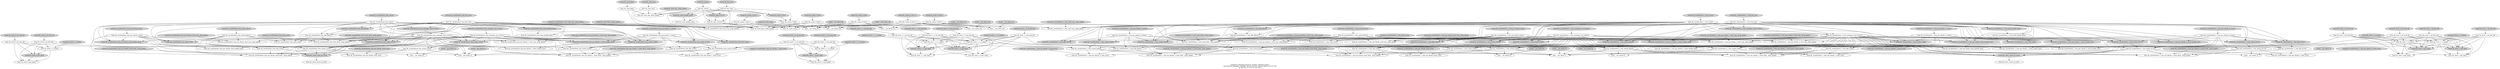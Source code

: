 strict digraph "combined" {
"Sched RL_test0_count_do_count" [style=filled, shape=ellipse];
"Exec RL_test0_count_do_count" [shape=ellipse];
"Sched RL_test0_0_get_input" [style=filled, shape=ellipse];
"Exec RL_test0_0_get_input" [shape=ellipse];
"Sched RL_test0_0_do_first_flit" [style=filled, shape=ellipse];
"Exec RL_test0_0_do_first_flit" [shape=ellipse];
"Sched RL_test0_0_do_next_flit" [style=filled, shape=ellipse];
"Exec RL_test0_0_do_next_flit" [shape=ellipse];
"Sched RL_test0_1_0_arbiter" [style=filled, shape=ellipse];
"Exec RL_test0_1_0_arbiter" [shape=ellipse];
"Sched RL_test0_1_0_get_input" [style=filled, shape=ellipse];
"Exec RL_test0_1_0_get_input" [shape=ellipse];
"Sched RL_test0_1_0_do_first_flit" [style=filled, shape=ellipse];
"Exec RL_test0_1_0_do_first_flit" [shape=ellipse];
"Sched RL_test0_1_0_do_next_flit" [style=filled, shape=ellipse];
"Exec RL_test0_1_0_do_next_flit" [shape=ellipse];
"Sched RL_test0_1_1_0_arbiter" [style=filled, shape=ellipse];
"Exec RL_test0_1_1_0_arbiter" [shape=ellipse];
"Sched RL_test1_count_do_count" [style=filled, shape=ellipse];
"Exec RL_test1_count_do_count" [shape=ellipse];
"Sched RL_test1_0_get_input" [style=filled, shape=ellipse];
"Exec RL_test1_0_get_input" [shape=ellipse];
"Sched RL_test1_0_do_first_flit" [style=filled, shape=ellipse];
"Exec RL_test1_0_do_first_flit" [shape=ellipse];
"Sched RL_test1_0_do_next_flit" [style=filled, shape=ellipse];
"Exec RL_test1_0_do_next_flit" [shape=ellipse];
"Sched RL_test1_1_get_input" [style=filled, shape=ellipse];
"Exec RL_test1_1_get_input" [shape=ellipse];
"Sched RL_test1_1_do_first_flit" [style=filled, shape=ellipse];
"Exec RL_test1_1_do_first_flit" [shape=ellipse];
"Sched RL_test1_1_do_next_flit" [style=filled, shape=ellipse];
"Exec RL_test1_1_do_next_flit" [shape=ellipse];
"Sched RL_test1_1_0_arbiter" [style=filled, shape=ellipse];
"Exec RL_test1_1_0_arbiter" [shape=ellipse];
"Sched RL_test1_1_1_arbiter" [style=filled, shape=ellipse];
"Exec RL_test1_1_1_arbiter" [shape=ellipse];
"Sched RL_test1_1_0_get_input" [style=filled, shape=ellipse];
"Exec RL_test1_1_0_get_input" [shape=ellipse];
"Sched RL_test1_1_0_do_first_flit" [style=filled, shape=ellipse];
"Exec RL_test1_1_0_do_first_flit" [shape=ellipse];
"Sched RL_test1_1_0_do_next_flit" [style=filled, shape=ellipse];
"Exec RL_test1_1_0_do_next_flit" [shape=ellipse];
"Sched RL_test1_1_1_get_input" [style=filled, shape=ellipse];
"Exec RL_test1_1_1_get_input" [shape=ellipse];
"Sched RL_test1_1_1_do_first_flit" [style=filled, shape=ellipse];
"Exec RL_test1_1_1_do_first_flit" [shape=ellipse];
"Sched RL_test1_1_1_do_next_flit" [style=filled, shape=ellipse];
"Exec RL_test1_1_1_do_next_flit" [shape=ellipse];
"Sched RL_test1_1_1_0_arbiter" [style=filled, shape=ellipse];
"Exec RL_test1_1_1_0_arbiter" [shape=ellipse];
"Sched RL_test1_1_1_1_arbiter" [style=filled, shape=ellipse];
"Exec RL_test1_1_1_1_arbiter" [shape=ellipse];
"Sched RL_resultGetters_fsm_start_reg__dreg_update" [style=filled, shape=ellipse];
"Exec RL_resultGetters_fsm_start_reg__dreg_update" [shape=ellipse];
"Sched RL_resultGetters_fsm_state_handle_abort" [style=filled, shape=ellipse];
"Exec RL_resultGetters_fsm_state_handle_abort" [shape=ellipse];
"Sched RL_resultGetters_fsm_state_fired__dreg_update" [style=filled, shape=ellipse];
"Exec RL_resultGetters_fsm_state_fired__dreg_update" [shape=ellipse];
"Sched RL_resultGetters_fsm_state_every" [style=filled, shape=ellipse];
"Exec RL_resultGetters_fsm_state_every" [shape=ellipse];
"Sched RL_resultGetters_fsm_par_blocks_start_reg__dreg_update" [style=filled, shape=ellipse];
"Exec RL_resultGetters_fsm_par_blocks_start_reg__dreg_update" [shape=ellipse];
"Sched RL_resultGetters_fsm_par_blocks_state_handle_abort" [style=filled, shape=ellipse];
"Exec RL_resultGetters_fsm_par_blocks_state_handle_abort" [shape=ellipse];
"Sched RL_resultGetters_fsm_par_blocks_state_fired__dreg_update" [style=filled, shape=ellipse];
"Exec RL_resultGetters_fsm_par_blocks_state_fired__dreg_update" [shape=ellipse];
"Sched RL_resultGetters_fsm_par_blocks_state_every" [style=filled, shape=ellipse];
"Exec RL_resultGetters_fsm_par_blocks_state_every" [shape=ellipse];
"Sched RL_resultGetters_fsm_par_blocks_restart" [style=filled, shape=ellipse];
"Exec RL_resultGetters_fsm_par_blocks_restart" [shape=ellipse];
"Sched RL_resultGetters_fsm_par_blocks_1_start_reg__dreg_update" [style=filled, shape=ellipse];
"Exec RL_resultGetters_fsm_par_blocks_1_start_reg__dreg_update" [shape=ellipse];
"Sched RL_resultGetters_fsm_par_blocks_1_state_handle_abort" [style=filled, shape=ellipse];
"Exec RL_resultGetters_fsm_par_blocks_1_state_handle_abort" [shape=ellipse];
"Sched RL_resultGetters_fsm_par_blocks_1_state_fired__dreg_update" [style=filled, shape=ellipse];
"Exec RL_resultGetters_fsm_par_blocks_1_state_fired__dreg_update" [shape=ellipse];
"Sched RL_resultGetters_fsm_par_blocks_1_state_every" [style=filled, shape=ellipse];
"Exec RL_resultGetters_fsm_par_blocks_1_state_every" [shape=ellipse];
"Sched RL_resultGetters_fsm_par_blocks_1_restart" [style=filled, shape=ellipse];
"Exec RL_resultGetters_fsm_par_blocks_1_restart" [shape=ellipse];
"Sched RL_resultGetters_fsm_restart" [style=filled, shape=ellipse];
"Exec RL_resultGetters_fsm_restart" [shape=ellipse];
"Sched RL_resultGetters_fsm_action_l149c9" [style=filled, shape=ellipse];
"Exec RL_resultGetters_fsm_action_l149c9" [shape=ellipse];
"Sched RL_resultGetters_fsm_action_l153c9" [style=filled, shape=ellipse];
"Exec RL_resultGetters_fsm_action_l153c9" [shape=ellipse];
"Sched RL_resultGetters_fsm_action_l137c9" [style=filled, shape=ellipse];
"Exec RL_resultGetters_fsm_action_l137c9" [shape=ellipse];
"Sched RL_resultGetters_fsm_action_l143c9" [style=filled, shape=ellipse];
"Exec RL_resultGetters_fsm_action_l143c9" [shape=ellipse];
"Sched RL_resultGetters_fsm_actionpar_start_l135c27" [style=filled, shape=ellipse];
"Exec RL_resultGetters_fsm_actionpar_start_l135c27" [shape=ellipse];
"Sched RL_resultGetters_fsm_action_l92c16" [style=filled, shape=ellipse];
"Exec RL_resultGetters_fsm_action_l92c16" [shape=ellipse];
"Sched RL_resultGetters_fsm_actionpar_run_l135c27" [style=filled, shape=ellipse];
"Exec RL_resultGetters_fsm_actionpar_run_l135c27" [shape=ellipse];
"Sched RL_resultGetters_fsm_idle_l90c22" [style=filled, shape=ellipse];
"Exec RL_resultGetters_fsm_idle_l90c22" [shape=ellipse];
"Sched RL_resultGetters_fsm_idle_l148c5" [style=filled, shape=ellipse];
"Exec RL_resultGetters_fsm_idle_l148c5" [shape=ellipse];
"Sched RL_resultGetters_fsm_idle_l136c5" [style=filled, shape=ellipse];
"Exec RL_resultGetters_fsm_idle_l136c5" [shape=ellipse];
"Sched RL_resultGetters_fsm_fsm_start" [style=filled, shape=ellipse];
"Exec RL_resultGetters_fsm_fsm_start" [shape=ellipse];
"Sched RL_resultGetters_1_fsm_start_reg__dreg_update" [style=filled, shape=ellipse];
"Exec RL_resultGetters_1_fsm_start_reg__dreg_update" [shape=ellipse];
"Sched RL_resultGetters_1_fsm_state_handle_abort" [style=filled, shape=ellipse];
"Exec RL_resultGetters_1_fsm_state_handle_abort" [shape=ellipse];
"Sched RL_resultGetters_1_fsm_state_fired__dreg_update" [style=filled, shape=ellipse];
"Exec RL_resultGetters_1_fsm_state_fired__dreg_update" [shape=ellipse];
"Sched RL_resultGetters_1_fsm_state_every" [style=filled, shape=ellipse];
"Exec RL_resultGetters_1_fsm_state_every" [shape=ellipse];
"Sched RL_resultGetters_1_fsm_par_blocks_start_reg__dreg_update" [style=filled, shape=ellipse];
"Exec RL_resultGetters_1_fsm_par_blocks_start_reg__dreg_update" [shape=ellipse];
"Sched RL_resultGetters_1_fsm_par_blocks_state_handle_abort" [style=filled, shape=ellipse];
"Exec RL_resultGetters_1_fsm_par_blocks_state_handle_abort" [shape=ellipse];
"Sched RL_resultGetters_1_fsm_par_blocks_state_fired__dreg_update" [style=filled, shape=ellipse];
"Exec RL_resultGetters_1_fsm_par_blocks_state_fired__dreg_update" [shape=ellipse];
"Sched RL_resultGetters_1_fsm_par_blocks_state_every" [style=filled, shape=ellipse];
"Exec RL_resultGetters_1_fsm_par_blocks_state_every" [shape=ellipse];
"Sched RL_resultGetters_1_fsm_par_blocks_restart" [style=filled, shape=ellipse];
"Exec RL_resultGetters_1_fsm_par_blocks_restart" [shape=ellipse];
"Sched RL_resultGetters_1_fsm_par_blocks_1_start_reg__dreg_update" [style=filled, shape=ellipse];
"Exec RL_resultGetters_1_fsm_par_blocks_1_start_reg__dreg_update" [shape=ellipse];
"Sched RL_resultGetters_1_fsm_par_blocks_1_state_handle_abort" [style=filled, shape=ellipse];
"Exec RL_resultGetters_1_fsm_par_blocks_1_state_handle_abort" [shape=ellipse];
"Sched RL_resultGetters_1_fsm_par_blocks_1_state_fired__dreg_update" [style=filled, shape=ellipse];
"Exec RL_resultGetters_1_fsm_par_blocks_1_state_fired__dreg_update" [shape=ellipse];
"Sched RL_resultGetters_1_fsm_par_blocks_1_state_every" [style=filled, shape=ellipse];
"Exec RL_resultGetters_1_fsm_par_blocks_1_state_every" [shape=ellipse];
"Sched RL_resultGetters_1_fsm_par_blocks_1_restart" [style=filled, shape=ellipse];
"Exec RL_resultGetters_1_fsm_par_blocks_1_restart" [shape=ellipse];
"Sched RL_resultGetters_1_fsm_par_blocks_2_start_reg__dreg_update" [style=filled, shape=ellipse];
"Exec RL_resultGetters_1_fsm_par_blocks_2_start_reg__dreg_update" [shape=ellipse];
"Sched RL_resultGetters_1_fsm_par_blocks_2_state_handle_abort" [style=filled, shape=ellipse];
"Exec RL_resultGetters_1_fsm_par_blocks_2_state_handle_abort" [shape=ellipse];
"Sched RL_resultGetters_1_fsm_par_blocks_2_state_fired__dreg_update" [style=filled, shape=ellipse];
"Exec RL_resultGetters_1_fsm_par_blocks_2_state_fired__dreg_update" [shape=ellipse];
"Sched RL_resultGetters_1_fsm_par_blocks_2_state_every" [style=filled, shape=ellipse];
"Exec RL_resultGetters_1_fsm_par_blocks_2_state_every" [shape=ellipse];
"Sched RL_resultGetters_1_fsm_par_blocks_2_restart" [style=filled, shape=ellipse];
"Exec RL_resultGetters_1_fsm_par_blocks_2_restart" [shape=ellipse];
"Sched RL_resultGetters_1_fsm_par_blocks_3_start_reg__dreg_update" [style=filled, shape=ellipse];
"Exec RL_resultGetters_1_fsm_par_blocks_3_start_reg__dreg_update" [shape=ellipse];
"Sched RL_resultGetters_1_fsm_par_blocks_3_state_handle_abort" [style=filled, shape=ellipse];
"Exec RL_resultGetters_1_fsm_par_blocks_3_state_handle_abort" [shape=ellipse];
"Sched RL_resultGetters_1_fsm_par_blocks_3_state_fired__dreg_update" [style=filled, shape=ellipse];
"Exec RL_resultGetters_1_fsm_par_blocks_3_state_fired__dreg_update" [shape=ellipse];
"Sched RL_resultGetters_1_fsm_par_blocks_3_state_every" [style=filled, shape=ellipse];
"Exec RL_resultGetters_1_fsm_par_blocks_3_state_every" [shape=ellipse];
"Sched RL_resultGetters_1_fsm_par_blocks_3_restart" [style=filled, shape=ellipse];
"Exec RL_resultGetters_1_fsm_par_blocks_3_restart" [shape=ellipse];
"Sched RL_resultGetters_1_fsm_restart" [style=filled, shape=ellipse];
"Exec RL_resultGetters_1_fsm_restart" [shape=ellipse];
"Sched RL_resultGetters_1_fsm_action_l224c9" [style=filled, shape=ellipse];
"Exec RL_resultGetters_1_fsm_action_l224c9" [shape=ellipse];
"Sched RL_resultGetters_1_fsm_action_l229c9" [style=filled, shape=ellipse];
"Exec RL_resultGetters_1_fsm_action_l229c9" [shape=ellipse];
"Sched RL_resultGetters_1_fsm_action_l211c9" [style=filled, shape=ellipse];
"Exec RL_resultGetters_1_fsm_action_l211c9" [shape=ellipse];
"Sched RL_resultGetters_1_fsm_action_l217c9" [style=filled, shape=ellipse];
"Exec RL_resultGetters_1_fsm_action_l217c9" [shape=ellipse];
"Sched RL_resultGetters_1_fsm_action_l199c9" [style=filled, shape=ellipse];
"Exec RL_resultGetters_1_fsm_action_l199c9" [shape=ellipse];
"Sched RL_resultGetters_1_fsm_action_l204c9" [style=filled, shape=ellipse];
"Exec RL_resultGetters_1_fsm_action_l204c9" [shape=ellipse];
"Sched RL_resultGetters_1_fsm_action_l186c9" [style=filled, shape=ellipse];
"Exec RL_resultGetters_1_fsm_action_l186c9" [shape=ellipse];
"Sched RL_resultGetters_1_fsm_action_l192c9" [style=filled, shape=ellipse];
"Exec RL_resultGetters_1_fsm_action_l192c9" [shape=ellipse];
"Sched RL_resultGetters_1_fsm_actionpar_start_l184c27" [style=filled, shape=ellipse];
"Exec RL_resultGetters_1_fsm_actionpar_start_l184c27" [shape=ellipse];
"Sched RL_resultGetters_1_fsm_action_l92c16" [style=filled, shape=ellipse];
"Exec RL_resultGetters_1_fsm_action_l92c16" [shape=ellipse];
"Sched RL_resultGetters_1_fsm_actionpar_run_l184c27" [style=filled, shape=ellipse];
"Exec RL_resultGetters_1_fsm_actionpar_run_l184c27" [shape=ellipse];
"Sched RL_resultGetters_1_fsm_idle_l90c22" [style=filled, shape=ellipse];
"Exec RL_resultGetters_1_fsm_idle_l90c22" [shape=ellipse];
"Sched RL_resultGetters_1_fsm_idle_l223c5" [style=filled, shape=ellipse];
"Exec RL_resultGetters_1_fsm_idle_l223c5" [shape=ellipse];
"Sched RL_resultGetters_1_fsm_idle_l210c5" [style=filled, shape=ellipse];
"Exec RL_resultGetters_1_fsm_idle_l210c5" [shape=ellipse];
"Sched RL_resultGetters_1_fsm_idle_l198c5" [style=filled, shape=ellipse];
"Exec RL_resultGetters_1_fsm_idle_l198c5" [shape=ellipse];
"Sched RL_resultGetters_1_fsm_idle_l185c5" [style=filled, shape=ellipse];
"Exec RL_resultGetters_1_fsm_idle_l185c5" [shape=ellipse];
"Sched RL_resultGetters_1_fsm_fsm_start" [style=filled, shape=ellipse];
"Exec RL_resultGetters_1_fsm_fsm_start" [shape=ellipse];
"Sched RL_start_reg__dreg_update" [style=filled, shape=ellipse];
"Exec RL_start_reg__dreg_update" [shape=ellipse];
"Sched RL_state_handle_abort" [style=filled, shape=ellipse];
"Exec RL_state_handle_abort" [shape=ellipse];
"Sched RL_state_fired__dreg_update" [style=filled, shape=ellipse];
"Exec RL_state_fired__dreg_update" [shape=ellipse];
"Sched RL_state_every" [style=filled, shape=ellipse];
"Exec RL_state_every" [shape=ellipse];
"Sched RL_restart" [style=filled, shape=ellipse];
"Exec RL_restart" [shape=ellipse];
"Sched RL_action_l132c9" [style=filled, shape=ellipse];
"Exec RL_action_l132c9" [shape=ellipse];
"Sched RL_action_l119c13" [style=filled, shape=ellipse];
"Exec RL_action_l119c13" [shape=ellipse];
"Sched RL_action_l120c9" [style=filled, shape=ellipse];
"Exec RL_action_l120c9" [shape=ellipse];
"Sched RL_action_l119c13_1" [style=filled, shape=ellipse];
"Exec RL_action_l119c13_1" [shape=ellipse];
"Sched RL_action_l120c9_1" [style=filled, shape=ellipse];
"Exec RL_action_l120c9_1" [shape=ellipse];
"Sched RL_action_l134c9" [style=filled, shape=ellipse];
"Exec RL_action_l134c9" [shape=ellipse];
"Sched RL_idle_l131c15" [style=filled, shape=ellipse];
"Exec RL_idle_l131c15" [shape=ellipse];
"Sched RL_fsm_start" [style=filled, shape=ellipse];
"Exec RL_fsm_start" [shape=ellipse];
"Sched RL_auto_start" [style=filled, shape=ellipse];
"Exec RL_auto_start" [shape=ellipse];
"Sched RL_auto_finish" [style=filled, shape=ellipse];
"Exec RL_auto_finish" [shape=ellipse];
"Sched __me_check_41" [style=filled, shape=ellipse];
"Exec __me_check_41" [shape=ellipse];
"Sched __me_check_43" [style=filled, shape=ellipse];
"Exec __me_check_43" [shape=ellipse];
"Sched __me_check_77" [style=filled, shape=ellipse];
"Exec __me_check_77" [shape=ellipse];
"Sched __me_check_79" [style=filled, shape=ellipse];
"Exec __me_check_79" [shape=ellipse];
"Sched __me_check_81" [style=filled, shape=ellipse];
"Exec __me_check_81" [shape=ellipse];
"Sched __me_check_83" [style=filled, shape=ellipse];
"Exec __me_check_83" [shape=ellipse];
"Sched __me_check_99" [style=filled, shape=ellipse];
"Exec __me_check_99" [shape=ellipse];
"Sched __me_check_100" [style=filled, shape=ellipse];
"Exec __me_check_100" [shape=ellipse];
"Sched __me_check_101" [style=filled, shape=ellipse];
"Exec __me_check_101" [shape=ellipse];
"Sched __me_check_102" [style=filled, shape=ellipse];
"Exec __me_check_102" [shape=ellipse];
"Sched __me_check_103" [style=filled, shape=ellipse];
"Exec __me_check_103" [shape=ellipse];
"Sched __me_check_41"->"Exec __me_check_41";
"Exec RL_resultGetters_fsm_action_l149c9"->"Exec __me_check_41";
"Exec RL_resultGetters_fsm_action_l153c9"->"Exec __me_check_41";
"Exec RL_resultGetters_fsm_action_l149c9"->"Exec __me_check_41";
"Exec RL_resultGetters_fsm_action_l153c9"->"Exec __me_check_41";
"Exec RL_resultGetters_fsm_action_l137c9"->"Exec __me_check_41";
"Exec RL_resultGetters_fsm_action_l143c9"->"Exec __me_check_41";
"Exec RL_resultGetters_fsm_actionpar_start_l135c27"->"Exec __me_check_41";
"Exec RL_resultGetters_fsm_action_l92c16"->"Exec __me_check_41";
"Sched __me_check_43"->"Exec __me_check_43";
"Exec RL_resultGetters_fsm_action_l137c9"->"Exec __me_check_43";
"Exec RL_resultGetters_fsm_action_l143c9"->"Exec __me_check_43";
"Sched __me_check_77"->"Exec __me_check_77";
"Exec RL_resultGetters_1_fsm_action_l224c9"->"Exec __me_check_77";
"Exec RL_resultGetters_1_fsm_action_l229c9"->"Exec __me_check_77";
"Exec RL_resultGetters_1_fsm_action_l224c9"->"Exec __me_check_77";
"Exec RL_resultGetters_1_fsm_action_l229c9"->"Exec __me_check_77";
"Exec RL_resultGetters_1_fsm_action_l211c9"->"Exec __me_check_77";
"Exec RL_resultGetters_1_fsm_action_l217c9"->"Exec __me_check_77";
"Exec RL_resultGetters_1_fsm_action_l199c9"->"Exec __me_check_77";
"Exec RL_resultGetters_1_fsm_action_l204c9"->"Exec __me_check_77";
"Exec RL_resultGetters_1_fsm_action_l186c9"->"Exec __me_check_77";
"Exec RL_resultGetters_1_fsm_action_l192c9"->"Exec __me_check_77";
"Exec RL_resultGetters_1_fsm_actionpar_start_l184c27"->"Exec __me_check_77";
"Exec RL_resultGetters_1_fsm_action_l92c16"->"Exec __me_check_77";
"Sched __me_check_79"->"Exec __me_check_79";
"Exec RL_resultGetters_1_fsm_action_l211c9"->"Exec __me_check_79";
"Exec RL_resultGetters_1_fsm_action_l217c9"->"Exec __me_check_79";
"Sched __me_check_81"->"Exec __me_check_81";
"Exec RL_resultGetters_1_fsm_action_l199c9"->"Exec __me_check_81";
"Exec RL_resultGetters_1_fsm_action_l204c9"->"Exec __me_check_81";
"Sched __me_check_83"->"Exec __me_check_83";
"Exec RL_resultGetters_1_fsm_action_l186c9"->"Exec __me_check_83";
"Exec RL_resultGetters_1_fsm_action_l192c9"->"Exec __me_check_83";
"Sched __me_check_99"->"Exec __me_check_99";
"Exec RL_action_l132c9"->"Exec __me_check_99";
"Exec RL_action_l119c13"->"Exec __me_check_99";
"Exec RL_action_l120c9"->"Exec __me_check_99";
"Exec RL_action_l119c13_1"->"Exec __me_check_99";
"Exec RL_action_l120c9_1"->"Exec __me_check_99";
"Exec RL_action_l134c9"->"Exec __me_check_99";
"Sched __me_check_100"->"Exec __me_check_100";
"Exec RL_action_l119c13"->"Exec __me_check_100";
"Exec RL_action_l120c9"->"Exec __me_check_100";
"Exec RL_action_l119c13_1"->"Exec __me_check_100";
"Exec RL_action_l120c9_1"->"Exec __me_check_100";
"Exec RL_action_l134c9"->"Exec __me_check_100";
"Sched __me_check_101"->"Exec __me_check_101";
"Exec RL_action_l120c9"->"Exec __me_check_101";
"Exec RL_action_l119c13_1"->"Exec __me_check_101";
"Exec RL_action_l120c9_1"->"Exec __me_check_101";
"Exec RL_action_l134c9"->"Exec __me_check_101";
"Sched __me_check_102"->"Exec __me_check_102";
"Exec RL_action_l119c13_1"->"Exec __me_check_102";
"Exec RL_action_l120c9_1"->"Exec __me_check_102";
"Exec RL_action_l134c9"->"Exec __me_check_102";
"Sched __me_check_103"->"Exec __me_check_103";
"Exec RL_action_l120c9_1"->"Exec __me_check_103";
"Exec RL_action_l134c9"->"Exec __me_check_103";
"Sched RL_restart"->"Exec RL_restart";
"Exec RL_restart"->"Sched RL_action_l132c9";
"Exec RL_fsm_start"->"Sched RL_action_l132c9";
"Exec RL_restart"->"Sched RL_action_l132c9";
"Exec RL_fsm_start"->"Sched RL_action_l132c9";
"Sched RL_action_l132c9"->"Exec RL_action_l132c9";
"Exec RL_restart"->"Exec RL_action_l132c9";
"Exec RL_fsm_start"->"Exec RL_action_l132c9";
"Sched RL_action_l119c13"->"Exec RL_action_l119c13";
"Sched RL_action_l120c9"->"Exec RL_action_l120c9";
"Sched RL_action_l119c13_1"->"Exec RL_action_l119c13_1";
"Sched RL_action_l120c9_1"->"Exec RL_action_l120c9_1";
"Sched RL_action_l134c9"->"Exec RL_action_l134c9";
"Exec RL_restart"->"Sched RL_idle_l131c15";
"Exec RL_fsm_start"->"Sched RL_idle_l131c15";
"Exec RL_restart"->"Sched RL_idle_l131c15";
"Exec RL_fsm_start"->"Sched RL_idle_l131c15";
"Sched RL_idle_l131c15"->"Exec RL_idle_l131c15";
"Exec RL_restart"->"Exec RL_idle_l131c15";
"Exec RL_fsm_start"->"Exec RL_idle_l131c15";
"Sched RL_fsm_start"->"Exec RL_fsm_start";
"Sched RL_auto_start"->"Exec RL_auto_start";
"Sched RL_auto_finish"->"Exec RL_auto_finish";
"Exec RL_resultGetters_fsm_par_blocks_restart"->"Sched RL_test0_count_do_count";
"Exec RL_resultGetters_fsm_restart"->"Sched RL_test0_count_do_count";
"Exec RL_resultGetters_fsm_action_l137c9"->"Sched RL_test0_count_do_count";
"Exec RL_resultGetters_fsm_actionpar_start_l135c27"->"Sched RL_test0_count_do_count";
"Exec RL_resultGetters_fsm_actionpar_run_l135c27"->"Sched RL_test0_count_do_count";
"Exec RL_resultGetters_fsm_fsm_start"->"Sched RL_test0_count_do_count";
"Exec RL_resultGetters_fsm_action_l137c9"->"Sched RL_test0_count_do_count";
"Exec RL_resultGetters_fsm_actionpar_start_l135c27"->"Sched RL_test0_count_do_count";
"Exec RL_resultGetters_fsm_par_blocks_restart"->"Sched RL_test0_count_do_count";
"Exec RL_resultGetters_fsm_restart"->"Sched RL_test0_count_do_count";
"Exec RL_resultGetters_fsm_actionpar_run_l135c27"->"Sched RL_test0_count_do_count";
"Exec RL_resultGetters_fsm_fsm_start"->"Sched RL_test0_count_do_count";
"Sched RL_test0_count_do_count"->"Exec RL_test0_count_do_count";
"Exec RL_test0_0_do_first_flit"->"Sched RL_test0_0_get_input";
"Exec RL_test0_0_do_next_flit"->"Sched RL_test0_0_get_input";
"Exec RL_test0_1_0_arbiter"->"Sched RL_test0_0_get_input";
"Exec RL_test0_0_do_first_flit"->"Sched RL_test0_0_get_input";
"Exec RL_test0_0_do_next_flit"->"Sched RL_test0_0_get_input";
"Exec RL_test0_1_0_arbiter"->"Sched RL_test0_0_get_input";
"Sched RL_test0_0_get_input"->"Exec RL_test0_0_get_input";
"Exec RL_test0_0_do_first_flit"->"Exec RL_test0_0_get_input";
"Exec RL_test0_0_do_next_flit"->"Exec RL_test0_0_get_input";
"Exec RL_test0_1_0_arbiter"->"Exec RL_test0_0_get_input";
"Sched RL_test0_0_do_first_flit"->"Exec RL_test0_0_do_first_flit";
"Sched RL_test0_0_do_next_flit"->"Exec RL_test0_0_do_next_flit";
"Sched RL_test0_1_0_arbiter"->"Exec RL_test0_1_0_arbiter";
"Exec RL_test0_0_do_first_flit"->"Exec RL_test0_1_0_arbiter";
"Exec RL_test0_0_do_next_flit"->"Exec RL_test0_1_0_arbiter";
"Exec RL_test0_1_0_do_first_flit"->"Sched RL_test0_1_0_get_input";
"Exec RL_test0_1_0_do_next_flit"->"Sched RL_test0_1_0_get_input";
"Exec RL_test0_1_1_0_arbiter"->"Sched RL_test0_1_0_get_input";
"Exec RL_test0_1_0_do_first_flit"->"Sched RL_test0_1_0_get_input";
"Exec RL_test0_1_0_do_next_flit"->"Sched RL_test0_1_0_get_input";
"Exec RL_test0_1_1_0_arbiter"->"Sched RL_test0_1_0_get_input";
"Sched RL_test0_1_0_get_input"->"Exec RL_test0_1_0_get_input";
"Exec RL_test0_1_0_do_first_flit"->"Exec RL_test0_1_0_get_input";
"Exec RL_test0_1_0_do_next_flit"->"Exec RL_test0_1_0_get_input";
"Exec RL_test0_1_1_0_arbiter"->"Exec RL_test0_1_0_get_input";
"Sched RL_test0_1_0_do_first_flit"->"Exec RL_test0_1_0_do_first_flit";
"Sched RL_test0_1_0_do_next_flit"->"Exec RL_test0_1_0_do_next_flit";
"Sched RL_test0_1_1_0_arbiter"->"Exec RL_test0_1_1_0_arbiter";
"Exec RL_test0_1_0_do_first_flit"->"Exec RL_test0_1_1_0_arbiter";
"Exec RL_test0_1_0_do_next_flit"->"Exec RL_test0_1_1_0_arbiter";
"Exec RL_resultGetters_1_fsm_par_blocks_restart"->"Sched RL_test1_count_do_count";
"Exec RL_resultGetters_1_fsm_par_blocks_2_restart"->"Sched RL_test1_count_do_count";
"Exec RL_resultGetters_1_fsm_restart"->"Sched RL_test1_count_do_count";
"Exec RL_resultGetters_1_fsm_action_l211c9"->"Sched RL_test1_count_do_count";
"Exec RL_resultGetters_1_fsm_action_l186c9"->"Sched RL_test1_count_do_count";
"Exec RL_resultGetters_1_fsm_actionpar_start_l184c27"->"Sched RL_test1_count_do_count";
"Exec RL_resultGetters_1_fsm_actionpar_run_l184c27"->"Sched RL_test1_count_do_count";
"Exec RL_resultGetters_1_fsm_fsm_start"->"Sched RL_test1_count_do_count";
"Exec RL_resultGetters_1_fsm_action_l211c9"->"Sched RL_test1_count_do_count";
"Exec RL_resultGetters_1_fsm_action_l186c9"->"Sched RL_test1_count_do_count";
"Exec RL_resultGetters_1_fsm_actionpar_start_l184c27"->"Sched RL_test1_count_do_count";
"Exec RL_resultGetters_1_fsm_par_blocks_restart"->"Sched RL_test1_count_do_count";
"Exec RL_resultGetters_1_fsm_par_blocks_2_restart"->"Sched RL_test1_count_do_count";
"Exec RL_resultGetters_1_fsm_restart"->"Sched RL_test1_count_do_count";
"Exec RL_resultGetters_1_fsm_actionpar_run_l184c27"->"Sched RL_test1_count_do_count";
"Exec RL_resultGetters_1_fsm_fsm_start"->"Sched RL_test1_count_do_count";
"Sched RL_test1_count_do_count"->"Exec RL_test1_count_do_count";
"Exec RL_test1_0_do_first_flit"->"Sched RL_test1_0_get_input";
"Exec RL_test1_0_do_next_flit"->"Sched RL_test1_0_get_input";
"Exec RL_test1_1_do_first_flit"->"Sched RL_test1_0_get_input";
"Exec RL_test1_1_do_next_flit"->"Sched RL_test1_0_get_input";
"Exec RL_test1_1_0_arbiter"->"Sched RL_test1_0_get_input";
"Exec RL_test1_1_1_arbiter"->"Sched RL_test1_0_get_input";
"Exec RL_test1_0_do_first_flit"->"Sched RL_test1_0_get_input";
"Exec RL_test1_0_do_next_flit"->"Sched RL_test1_0_get_input";
"Exec RL_test1_1_do_first_flit"->"Sched RL_test1_0_get_input";
"Exec RL_test1_1_do_next_flit"->"Sched RL_test1_0_get_input";
"Exec RL_test1_1_0_arbiter"->"Sched RL_test1_0_get_input";
"Exec RL_test1_1_1_arbiter"->"Sched RL_test1_0_get_input";
"Sched RL_test1_0_get_input"->"Exec RL_test1_0_get_input";
"Exec RL_test1_0_do_first_flit"->"Exec RL_test1_0_get_input";
"Exec RL_test1_0_do_next_flit"->"Exec RL_test1_0_get_input";
"Exec RL_test1_1_0_arbiter"->"Exec RL_test1_0_get_input";
"Exec RL_test1_1_1_arbiter"->"Exec RL_test1_0_get_input";
"Sched RL_test1_0_do_first_flit"->"Exec RL_test1_0_do_first_flit";
"Sched RL_test1_0_do_next_flit"->"Exec RL_test1_0_do_next_flit";
"Exec RL_test1_0_do_first_flit"->"Sched RL_test1_1_get_input";
"Exec RL_test1_0_do_next_flit"->"Sched RL_test1_1_get_input";
"Exec RL_test1_1_do_first_flit"->"Sched RL_test1_1_get_input";
"Exec RL_test1_1_do_next_flit"->"Sched RL_test1_1_get_input";
"Exec RL_test1_1_0_arbiter"->"Sched RL_test1_1_get_input";
"Exec RL_test1_1_1_arbiter"->"Sched RL_test1_1_get_input";
"Exec RL_test1_0_do_first_flit"->"Sched RL_test1_1_get_input";
"Exec RL_test1_0_do_next_flit"->"Sched RL_test1_1_get_input";
"Exec RL_test1_1_do_first_flit"->"Sched RL_test1_1_get_input";
"Exec RL_test1_1_do_next_flit"->"Sched RL_test1_1_get_input";
"Exec RL_test1_1_0_arbiter"->"Sched RL_test1_1_get_input";
"Exec RL_test1_1_1_arbiter"->"Sched RL_test1_1_get_input";
"Sched RL_test1_1_get_input"->"Exec RL_test1_1_get_input";
"Exec RL_test1_1_do_first_flit"->"Exec RL_test1_1_get_input";
"Exec RL_test1_1_do_next_flit"->"Exec RL_test1_1_get_input";
"Exec RL_test1_1_0_arbiter"->"Exec RL_test1_1_get_input";
"Exec RL_test1_1_1_arbiter"->"Exec RL_test1_1_get_input";
"Sched RL_test1_1_do_first_flit"->"Exec RL_test1_1_do_first_flit";
"Sched RL_test1_1_do_next_flit"->"Exec RL_test1_1_do_next_flit";
"Sched RL_test1_1_0_arbiter"->"Exec RL_test1_1_0_arbiter";
"Exec RL_test1_0_do_first_flit"->"Exec RL_test1_1_0_arbiter";
"Exec RL_test1_0_do_next_flit"->"Exec RL_test1_1_0_arbiter";
"Exec RL_test1_1_do_first_flit"->"Exec RL_test1_1_0_arbiter";
"Exec RL_test1_1_do_next_flit"->"Exec RL_test1_1_0_arbiter";
"Sched RL_test1_1_1_arbiter"->"Exec RL_test1_1_1_arbiter";
"Exec RL_test1_0_do_first_flit"->"Exec RL_test1_1_1_arbiter";
"Exec RL_test1_0_do_next_flit"->"Exec RL_test1_1_1_arbiter";
"Exec RL_test1_1_do_first_flit"->"Exec RL_test1_1_1_arbiter";
"Exec RL_test1_1_do_next_flit"->"Exec RL_test1_1_1_arbiter";
"Exec RL_test1_1_0_do_first_flit"->"Sched RL_test1_1_0_get_input";
"Exec RL_test1_1_0_do_next_flit"->"Sched RL_test1_1_0_get_input";
"Exec RL_test1_1_1_do_first_flit"->"Sched RL_test1_1_0_get_input";
"Exec RL_test1_1_1_do_next_flit"->"Sched RL_test1_1_0_get_input";
"Exec RL_test1_1_1_0_arbiter"->"Sched RL_test1_1_0_get_input";
"Exec RL_test1_1_1_1_arbiter"->"Sched RL_test1_1_0_get_input";
"Exec RL_test1_1_0_do_first_flit"->"Sched RL_test1_1_0_get_input";
"Exec RL_test1_1_0_do_next_flit"->"Sched RL_test1_1_0_get_input";
"Exec RL_test1_1_1_do_first_flit"->"Sched RL_test1_1_0_get_input";
"Exec RL_test1_1_1_do_next_flit"->"Sched RL_test1_1_0_get_input";
"Exec RL_test1_1_1_0_arbiter"->"Sched RL_test1_1_0_get_input";
"Exec RL_test1_1_1_1_arbiter"->"Sched RL_test1_1_0_get_input";
"Sched RL_test1_1_0_get_input"->"Exec RL_test1_1_0_get_input";
"Exec RL_test1_1_0_do_first_flit"->"Exec RL_test1_1_0_get_input";
"Exec RL_test1_1_0_do_next_flit"->"Exec RL_test1_1_0_get_input";
"Exec RL_test1_1_1_0_arbiter"->"Exec RL_test1_1_0_get_input";
"Exec RL_test1_1_1_1_arbiter"->"Exec RL_test1_1_0_get_input";
"Sched RL_test1_1_0_do_first_flit"->"Exec RL_test1_1_0_do_first_flit";
"Sched RL_test1_1_0_do_next_flit"->"Exec RL_test1_1_0_do_next_flit";
"Exec RL_test1_1_0_do_first_flit"->"Sched RL_test1_1_1_get_input";
"Exec RL_test1_1_0_do_next_flit"->"Sched RL_test1_1_1_get_input";
"Exec RL_test1_1_1_do_first_flit"->"Sched RL_test1_1_1_get_input";
"Exec RL_test1_1_1_do_next_flit"->"Sched RL_test1_1_1_get_input";
"Exec RL_test1_1_1_0_arbiter"->"Sched RL_test1_1_1_get_input";
"Exec RL_test1_1_1_1_arbiter"->"Sched RL_test1_1_1_get_input";
"Exec RL_test1_1_0_do_first_flit"->"Sched RL_test1_1_1_get_input";
"Exec RL_test1_1_0_do_next_flit"->"Sched RL_test1_1_1_get_input";
"Exec RL_test1_1_1_do_first_flit"->"Sched RL_test1_1_1_get_input";
"Exec RL_test1_1_1_do_next_flit"->"Sched RL_test1_1_1_get_input";
"Exec RL_test1_1_1_0_arbiter"->"Sched RL_test1_1_1_get_input";
"Exec RL_test1_1_1_1_arbiter"->"Sched RL_test1_1_1_get_input";
"Sched RL_test1_1_1_get_input"->"Exec RL_test1_1_1_get_input";
"Exec RL_test1_1_1_do_first_flit"->"Exec RL_test1_1_1_get_input";
"Exec RL_test1_1_1_do_next_flit"->"Exec RL_test1_1_1_get_input";
"Exec RL_test1_1_1_0_arbiter"->"Exec RL_test1_1_1_get_input";
"Exec RL_test1_1_1_1_arbiter"->"Exec RL_test1_1_1_get_input";
"Sched RL_test1_1_1_do_first_flit"->"Exec RL_test1_1_1_do_first_flit";
"Sched RL_test1_1_1_do_next_flit"->"Exec RL_test1_1_1_do_next_flit";
"Sched RL_test1_1_1_0_arbiter"->"Exec RL_test1_1_1_0_arbiter";
"Exec RL_test1_1_0_do_first_flit"->"Exec RL_test1_1_1_0_arbiter";
"Exec RL_test1_1_0_do_next_flit"->"Exec RL_test1_1_1_0_arbiter";
"Exec RL_test1_1_1_do_first_flit"->"Exec RL_test1_1_1_0_arbiter";
"Exec RL_test1_1_1_do_next_flit"->"Exec RL_test1_1_1_0_arbiter";
"Sched RL_test1_1_1_1_arbiter"->"Exec RL_test1_1_1_1_arbiter";
"Exec RL_test1_1_0_do_first_flit"->"Exec RL_test1_1_1_1_arbiter";
"Exec RL_test1_1_0_do_next_flit"->"Exec RL_test1_1_1_1_arbiter";
"Exec RL_test1_1_1_do_first_flit"->"Exec RL_test1_1_1_1_arbiter";
"Exec RL_test1_1_1_do_next_flit"->"Exec RL_test1_1_1_1_arbiter";
"Sched RL_resultGetters_fsm_restart"->"Exec RL_resultGetters_fsm_restart";
"Exec RL_resultGetters_fsm_par_blocks_1_restart"->"Sched RL_resultGetters_fsm_action_l149c9";
"Exec RL_resultGetters_fsm_restart"->"Sched RL_resultGetters_fsm_action_l149c9";
"Exec RL_resultGetters_fsm_actionpar_start_l135c27"->"Sched RL_resultGetters_fsm_action_l149c9";
"Exec RL_resultGetters_fsm_actionpar_run_l135c27"->"Sched RL_resultGetters_fsm_action_l149c9";
"Exec RL_resultGetters_fsm_fsm_start"->"Sched RL_resultGetters_fsm_action_l149c9";
"Exec RL_resultGetters_fsm_actionpar_start_l135c27"->"Sched RL_resultGetters_fsm_action_l149c9";
"Exec RL_resultGetters_fsm_par_blocks_1_restart"->"Sched RL_resultGetters_fsm_action_l149c9";
"Exec RL_resultGetters_fsm_restart"->"Sched RL_resultGetters_fsm_action_l149c9";
"Exec RL_resultGetters_fsm_actionpar_run_l135c27"->"Sched RL_resultGetters_fsm_action_l149c9";
"Exec RL_resultGetters_fsm_fsm_start"->"Sched RL_resultGetters_fsm_action_l149c9";
"Sched RL_resultGetters_fsm_action_l149c9"->"Exec RL_resultGetters_fsm_action_l149c9";
"Exec RL_resultGetters_fsm_actionpar_start_l135c27"->"Exec RL_resultGetters_fsm_action_l149c9";
"Exec RL_resultGetters_fsm_par_blocks_1_restart"->"Exec RL_resultGetters_fsm_action_l149c9";
"Exec RL_resultGetters_fsm_actionpar_run_l135c27"->"Exec RL_resultGetters_fsm_action_l149c9";
"Exec RL_resultGetters_fsm_restart"->"Sched RL_resultGetters_fsm_action_l153c9";
"Exec RL_resultGetters_fsm_actionpar_start_l135c27"->"Sched RL_resultGetters_fsm_action_l153c9";
"Exec RL_resultGetters_fsm_actionpar_run_l135c27"->"Sched RL_resultGetters_fsm_action_l153c9";
"Exec RL_resultGetters_fsm_fsm_start"->"Sched RL_resultGetters_fsm_action_l153c9";
"Exec RL_resultGetters_fsm_actionpar_start_l135c27"->"Sched RL_resultGetters_fsm_action_l153c9";
"Exec RL_resultGetters_fsm_restart"->"Sched RL_resultGetters_fsm_action_l153c9";
"Exec RL_resultGetters_fsm_actionpar_run_l135c27"->"Sched RL_resultGetters_fsm_action_l153c9";
"Exec RL_resultGetters_fsm_fsm_start"->"Sched RL_resultGetters_fsm_action_l153c9";
"Sched RL_resultGetters_fsm_action_l153c9"->"Exec RL_resultGetters_fsm_action_l153c9";
"Exec RL_test0_1_0_do_first_flit"->"Exec RL_resultGetters_fsm_action_l153c9";
"Exec RL_test0_1_0_do_next_flit"->"Exec RL_resultGetters_fsm_action_l153c9";
"Exec RL_resultGetters_fsm_actionpar_run_l135c27"->"Exec RL_resultGetters_fsm_action_l153c9";
"Exec RL_resultGetters_fsm_par_blocks_restart"->"Sched RL_resultGetters_fsm_action_l137c9";
"Exec RL_resultGetters_fsm_restart"->"Sched RL_resultGetters_fsm_action_l137c9";
"Exec RL_resultGetters_fsm_actionpar_start_l135c27"->"Sched RL_resultGetters_fsm_action_l137c9";
"Exec RL_resultGetters_fsm_actionpar_run_l135c27"->"Sched RL_resultGetters_fsm_action_l137c9";
"Exec RL_resultGetters_fsm_fsm_start"->"Sched RL_resultGetters_fsm_action_l137c9";
"Exec RL_resultGetters_fsm_actionpar_start_l135c27"->"Sched RL_resultGetters_fsm_action_l137c9";
"Exec RL_resultGetters_fsm_par_blocks_restart"->"Sched RL_resultGetters_fsm_action_l137c9";
"Exec RL_resultGetters_fsm_restart"->"Sched RL_resultGetters_fsm_action_l137c9";
"Exec RL_resultGetters_fsm_actionpar_run_l135c27"->"Sched RL_resultGetters_fsm_action_l137c9";
"Exec RL_resultGetters_fsm_fsm_start"->"Sched RL_resultGetters_fsm_action_l137c9";
"Sched RL_resultGetters_fsm_action_l137c9"->"Exec RL_resultGetters_fsm_action_l137c9";
"Exec RL_resultGetters_fsm_actionpar_start_l135c27"->"Exec RL_resultGetters_fsm_action_l137c9";
"Exec RL_test0_0_do_first_flit"->"Exec RL_resultGetters_fsm_action_l137c9";
"Exec RL_test0_0_do_next_flit"->"Exec RL_resultGetters_fsm_action_l137c9";
"Exec RL_resultGetters_fsm_par_blocks_restart"->"Exec RL_resultGetters_fsm_action_l137c9";
"Exec RL_resultGetters_fsm_actionpar_run_l135c27"->"Exec RL_resultGetters_fsm_action_l137c9";
"Exec RL_resultGetters_fsm_restart"->"Sched RL_resultGetters_fsm_action_l143c9";
"Exec RL_resultGetters_fsm_actionpar_start_l135c27"->"Sched RL_resultGetters_fsm_action_l143c9";
"Exec RL_resultGetters_fsm_actionpar_run_l135c27"->"Sched RL_resultGetters_fsm_action_l143c9";
"Exec RL_resultGetters_fsm_fsm_start"->"Sched RL_resultGetters_fsm_action_l143c9";
"Exec RL_resultGetters_fsm_actionpar_start_l135c27"->"Sched RL_resultGetters_fsm_action_l143c9";
"Exec RL_resultGetters_fsm_restart"->"Sched RL_resultGetters_fsm_action_l143c9";
"Exec RL_resultGetters_fsm_actionpar_run_l135c27"->"Sched RL_resultGetters_fsm_action_l143c9";
"Exec RL_resultGetters_fsm_fsm_start"->"Sched RL_resultGetters_fsm_action_l143c9";
"Sched RL_resultGetters_fsm_action_l143c9"->"Exec RL_resultGetters_fsm_action_l143c9";
"Exec RL_resultGetters_fsm_actionpar_run_l135c27"->"Exec RL_resultGetters_fsm_action_l143c9";
"Exec RL_resultGetters_fsm_restart"->"Sched RL_resultGetters_fsm_actionpar_start_l135c27";
"Exec RL_resultGetters_fsm_fsm_start"->"Sched RL_resultGetters_fsm_actionpar_start_l135c27";
"Exec RL_resultGetters_fsm_restart"->"Sched RL_resultGetters_fsm_actionpar_start_l135c27";
"Exec RL_resultGetters_fsm_fsm_start"->"Sched RL_resultGetters_fsm_actionpar_start_l135c27";
"Sched RL_resultGetters_fsm_actionpar_start_l135c27"->"Exec RL_resultGetters_fsm_actionpar_start_l135c27";
"Exec RL_resultGetters_fsm_restart"->"Exec RL_resultGetters_fsm_actionpar_start_l135c27";
"Exec RL_resultGetters_fsm_fsm_start"->"Exec RL_resultGetters_fsm_actionpar_start_l135c27";
"Sched RL_resultGetters_fsm_action_l92c16"->"Exec RL_resultGetters_fsm_action_l92c16";
"Sched RL_resultGetters_fsm_actionpar_run_l135c27"->"Exec RL_resultGetters_fsm_actionpar_run_l135c27";
"Exec RL_resultGetters_fsm_restart"->"Sched RL_resultGetters_fsm_idle_l90c22";
"Exec RL_resultGetters_fsm_fsm_start"->"Sched RL_resultGetters_fsm_idle_l90c22";
"Exec RL_resultGetters_fsm_restart"->"Sched RL_resultGetters_fsm_idle_l90c22";
"Exec RL_resultGetters_fsm_fsm_start"->"Sched RL_resultGetters_fsm_idle_l90c22";
"Sched RL_resultGetters_fsm_idle_l90c22"->"Exec RL_resultGetters_fsm_idle_l90c22";
"Exec RL_resultGetters_fsm_restart"->"Exec RL_resultGetters_fsm_idle_l90c22";
"Exec RL_resultGetters_fsm_fsm_start"->"Exec RL_resultGetters_fsm_idle_l90c22";
"Exec RL_resultGetters_fsm_par_blocks_1_restart"->"Sched RL_resultGetters_fsm_idle_l148c5";
"Exec RL_resultGetters_fsm_restart"->"Sched RL_resultGetters_fsm_idle_l148c5";
"Exec RL_resultGetters_fsm_actionpar_start_l135c27"->"Sched RL_resultGetters_fsm_idle_l148c5";
"Exec RL_resultGetters_fsm_fsm_start"->"Sched RL_resultGetters_fsm_idle_l148c5";
"Exec RL_resultGetters_fsm_actionpar_start_l135c27"->"Sched RL_resultGetters_fsm_idle_l148c5";
"Exec RL_resultGetters_fsm_par_blocks_1_restart"->"Sched RL_resultGetters_fsm_idle_l148c5";
"Exec RL_resultGetters_fsm_restart"->"Sched RL_resultGetters_fsm_idle_l148c5";
"Exec RL_resultGetters_fsm_fsm_start"->"Sched RL_resultGetters_fsm_idle_l148c5";
"Sched RL_resultGetters_fsm_idle_l148c5"->"Exec RL_resultGetters_fsm_idle_l148c5";
"Exec RL_resultGetters_fsm_actionpar_start_l135c27"->"Exec RL_resultGetters_fsm_idle_l148c5";
"Exec RL_resultGetters_fsm_par_blocks_1_restart"->"Exec RL_resultGetters_fsm_idle_l148c5";
"Exec RL_resultGetters_fsm_par_blocks_restart"->"Sched RL_resultGetters_fsm_idle_l136c5";
"Exec RL_resultGetters_fsm_restart"->"Sched RL_resultGetters_fsm_idle_l136c5";
"Exec RL_resultGetters_fsm_actionpar_start_l135c27"->"Sched RL_resultGetters_fsm_idle_l136c5";
"Exec RL_resultGetters_fsm_fsm_start"->"Sched RL_resultGetters_fsm_idle_l136c5";
"Exec RL_resultGetters_fsm_actionpar_start_l135c27"->"Sched RL_resultGetters_fsm_idle_l136c5";
"Exec RL_resultGetters_fsm_par_blocks_restart"->"Sched RL_resultGetters_fsm_idle_l136c5";
"Exec RL_resultGetters_fsm_restart"->"Sched RL_resultGetters_fsm_idle_l136c5";
"Exec RL_resultGetters_fsm_fsm_start"->"Sched RL_resultGetters_fsm_idle_l136c5";
"Sched RL_resultGetters_fsm_idle_l136c5"->"Exec RL_resultGetters_fsm_idle_l136c5";
"Exec RL_resultGetters_fsm_actionpar_start_l135c27"->"Exec RL_resultGetters_fsm_idle_l136c5";
"Exec RL_resultGetters_fsm_par_blocks_restart"->"Exec RL_resultGetters_fsm_idle_l136c5";
"Sched RL_resultGetters_fsm_fsm_start"->"Exec RL_resultGetters_fsm_fsm_start";
"Sched RL_resultGetters_fsm_start_reg__dreg_update"->"Exec RL_resultGetters_fsm_start_reg__dreg_update";
"Exec RL_action_l119c13"->"Exec RL_resultGetters_fsm_start_reg__dreg_update";
"Exec RL_action_l120c9"->"Exec RL_resultGetters_fsm_start_reg__dreg_update";
"Exec RL_resultGetters_fsm_restart"->"Exec RL_resultGetters_fsm_start_reg__dreg_update";
"Exec RL_resultGetters_fsm_fsm_start"->"Exec RL_resultGetters_fsm_start_reg__dreg_update";
"Exec RL_resultGetters_fsm_restart"->"Sched RL_resultGetters_fsm_state_handle_abort";
"Exec RL_resultGetters_fsm_fsm_start"->"Sched RL_resultGetters_fsm_state_handle_abort";
"Exec RL_resultGetters_fsm_restart"->"Sched RL_resultGetters_fsm_state_handle_abort";
"Exec RL_resultGetters_fsm_fsm_start"->"Sched RL_resultGetters_fsm_state_handle_abort";
"Sched RL_resultGetters_fsm_state_handle_abort"->"Exec RL_resultGetters_fsm_state_handle_abort";
"Exec RL_resultGetters_fsm_fsm_start"->"Exec RL_resultGetters_fsm_state_handle_abort";
"Sched RL_resultGetters_fsm_state_every"->"Exec RL_resultGetters_fsm_state_every";
"Exec RL_resultGetters_fsm_actionpar_start_l135c27"->"Exec RL_resultGetters_fsm_state_every";
"Exec RL_resultGetters_fsm_action_l92c16"->"Exec RL_resultGetters_fsm_state_every";
"Exec RL_resultGetters_fsm_actionpar_run_l135c27"->"Exec RL_resultGetters_fsm_state_every";
"Exec RL_resultGetters_fsm_idle_l90c22"->"Exec RL_resultGetters_fsm_state_every";
"Sched RL_resultGetters_fsm_state_fired__dreg_update"->"Exec RL_resultGetters_fsm_state_fired__dreg_update";
"Exec RL_resultGetters_fsm_actionpar_start_l135c27"->"Exec RL_resultGetters_fsm_state_fired__dreg_update";
"Exec RL_resultGetters_fsm_action_l92c16"->"Exec RL_resultGetters_fsm_state_fired__dreg_update";
"Exec RL_action_l119c13"->"Exec RL_resultGetters_fsm_state_fired__dreg_update";
"Exec RL_action_l120c9"->"Exec RL_resultGetters_fsm_state_fired__dreg_update";
"Exec RL_resultGetters_fsm_restart"->"Exec RL_resultGetters_fsm_state_fired__dreg_update";
"Exec RL_resultGetters_fsm_actionpar_run_l135c27"->"Exec RL_resultGetters_fsm_state_fired__dreg_update";
"Exec RL_resultGetters_fsm_idle_l90c22"->"Exec RL_resultGetters_fsm_state_fired__dreg_update";
"Exec RL_resultGetters_fsm_fsm_start"->"Exec RL_resultGetters_fsm_state_fired__dreg_update";
"Sched RL_resultGetters_fsm_par_blocks_restart"->"Exec RL_resultGetters_fsm_par_blocks_restart";
"Sched RL_resultGetters_fsm_par_blocks_start_reg__dreg_update"->"Exec RL_resultGetters_fsm_par_blocks_start_reg__dreg_update";
"Exec RL_resultGetters_fsm_actionpar_start_l135c27"->"Exec RL_resultGetters_fsm_par_blocks_start_reg__dreg_update";
"Exec RL_resultGetters_fsm_action_l92c16"->"Exec RL_resultGetters_fsm_par_blocks_start_reg__dreg_update";
"Exec RL_resultGetters_fsm_par_blocks_restart"->"Exec RL_resultGetters_fsm_par_blocks_start_reg__dreg_update";
"Exec RL_resultGetters_fsm_actionpar_run_l135c27"->"Exec RL_resultGetters_fsm_par_blocks_start_reg__dreg_update";
"Exec RL_resultGetters_fsm_par_blocks_restart"->"Sched RL_resultGetters_fsm_par_blocks_state_handle_abort";
"Exec RL_resultGetters_fsm_restart"->"Sched RL_resultGetters_fsm_par_blocks_state_handle_abort";
"Exec RL_resultGetters_fsm_actionpar_start_l135c27"->"Sched RL_resultGetters_fsm_par_blocks_state_handle_abort";
"Exec RL_resultGetters_fsm_fsm_start"->"Sched RL_resultGetters_fsm_par_blocks_state_handle_abort";
"Exec RL_resultGetters_fsm_actionpar_start_l135c27"->"Sched RL_resultGetters_fsm_par_blocks_state_handle_abort";
"Exec RL_resultGetters_fsm_par_blocks_restart"->"Sched RL_resultGetters_fsm_par_blocks_state_handle_abort";
"Exec RL_resultGetters_fsm_restart"->"Sched RL_resultGetters_fsm_par_blocks_state_handle_abort";
"Exec RL_resultGetters_fsm_fsm_start"->"Sched RL_resultGetters_fsm_par_blocks_state_handle_abort";
"Sched RL_resultGetters_fsm_par_blocks_state_handle_abort"->"Exec RL_resultGetters_fsm_par_blocks_state_handle_abort";
"Exec RL_resultGetters_fsm_actionpar_start_l135c27"->"Exec RL_resultGetters_fsm_par_blocks_state_handle_abort";
"Sched RL_resultGetters_fsm_par_blocks_state_every"->"Exec RL_resultGetters_fsm_par_blocks_state_every";
"Exec RL_resultGetters_fsm_action_l137c9"->"Exec RL_resultGetters_fsm_par_blocks_state_every";
"Exec RL_resultGetters_fsm_action_l143c9"->"Exec RL_resultGetters_fsm_par_blocks_state_every";
"Exec RL_resultGetters_fsm_idle_l136c5"->"Exec RL_resultGetters_fsm_par_blocks_state_every";
"Sched RL_resultGetters_fsm_par_blocks_state_fired__dreg_update"->"Exec RL_resultGetters_fsm_par_blocks_state_fired__dreg_update";
"Exec RL_resultGetters_fsm_action_l137c9"->"Exec RL_resultGetters_fsm_par_blocks_state_fired__dreg_update";
"Exec RL_resultGetters_fsm_action_l143c9"->"Exec RL_resultGetters_fsm_par_blocks_state_fired__dreg_update";
"Exec RL_resultGetters_fsm_actionpar_start_l135c27"->"Exec RL_resultGetters_fsm_par_blocks_state_fired__dreg_update";
"Exec RL_resultGetters_fsm_action_l92c16"->"Exec RL_resultGetters_fsm_par_blocks_state_fired__dreg_update";
"Exec RL_resultGetters_fsm_par_blocks_restart"->"Exec RL_resultGetters_fsm_par_blocks_state_fired__dreg_update";
"Exec RL_resultGetters_fsm_actionpar_run_l135c27"->"Exec RL_resultGetters_fsm_par_blocks_state_fired__dreg_update";
"Exec RL_resultGetters_fsm_idle_l136c5"->"Exec RL_resultGetters_fsm_par_blocks_state_fired__dreg_update";
"Sched RL_resultGetters_fsm_par_blocks_1_restart"->"Exec RL_resultGetters_fsm_par_blocks_1_restart";
"Sched RL_resultGetters_fsm_par_blocks_1_start_reg__dreg_update"->"Exec RL_resultGetters_fsm_par_blocks_1_start_reg__dreg_update";
"Exec RL_resultGetters_fsm_actionpar_start_l135c27"->"Exec RL_resultGetters_fsm_par_blocks_1_start_reg__dreg_update";
"Exec RL_resultGetters_fsm_action_l92c16"->"Exec RL_resultGetters_fsm_par_blocks_1_start_reg__dreg_update";
"Exec RL_resultGetters_fsm_par_blocks_1_restart"->"Exec RL_resultGetters_fsm_par_blocks_1_start_reg__dreg_update";
"Exec RL_resultGetters_fsm_actionpar_run_l135c27"->"Exec RL_resultGetters_fsm_par_blocks_1_start_reg__dreg_update";
"Exec RL_resultGetters_fsm_par_blocks_1_restart"->"Sched RL_resultGetters_fsm_par_blocks_1_state_handle_abort";
"Exec RL_resultGetters_fsm_restart"->"Sched RL_resultGetters_fsm_par_blocks_1_state_handle_abort";
"Exec RL_resultGetters_fsm_actionpar_start_l135c27"->"Sched RL_resultGetters_fsm_par_blocks_1_state_handle_abort";
"Exec RL_resultGetters_fsm_fsm_start"->"Sched RL_resultGetters_fsm_par_blocks_1_state_handle_abort";
"Exec RL_resultGetters_fsm_actionpar_start_l135c27"->"Sched RL_resultGetters_fsm_par_blocks_1_state_handle_abort";
"Exec RL_resultGetters_fsm_par_blocks_1_restart"->"Sched RL_resultGetters_fsm_par_blocks_1_state_handle_abort";
"Exec RL_resultGetters_fsm_restart"->"Sched RL_resultGetters_fsm_par_blocks_1_state_handle_abort";
"Exec RL_resultGetters_fsm_fsm_start"->"Sched RL_resultGetters_fsm_par_blocks_1_state_handle_abort";
"Sched RL_resultGetters_fsm_par_blocks_1_state_handle_abort"->"Exec RL_resultGetters_fsm_par_blocks_1_state_handle_abort";
"Exec RL_resultGetters_fsm_actionpar_start_l135c27"->"Exec RL_resultGetters_fsm_par_blocks_1_state_handle_abort";
"Sched RL_resultGetters_fsm_par_blocks_1_state_every"->"Exec RL_resultGetters_fsm_par_blocks_1_state_every";
"Exec RL_resultGetters_fsm_action_l149c9"->"Exec RL_resultGetters_fsm_par_blocks_1_state_every";
"Exec RL_resultGetters_fsm_action_l153c9"->"Exec RL_resultGetters_fsm_par_blocks_1_state_every";
"Exec RL_resultGetters_fsm_idle_l148c5"->"Exec RL_resultGetters_fsm_par_blocks_1_state_every";
"Sched RL_resultGetters_fsm_par_blocks_1_state_fired__dreg_update"->"Exec RL_resultGetters_fsm_par_blocks_1_state_fired__dreg_update";
"Exec RL_resultGetters_fsm_action_l149c9"->"Exec RL_resultGetters_fsm_par_blocks_1_state_fired__dreg_update";
"Exec RL_resultGetters_fsm_action_l153c9"->"Exec RL_resultGetters_fsm_par_blocks_1_state_fired__dreg_update";
"Exec RL_resultGetters_fsm_actionpar_start_l135c27"->"Exec RL_resultGetters_fsm_par_blocks_1_state_fired__dreg_update";
"Exec RL_resultGetters_fsm_action_l92c16"->"Exec RL_resultGetters_fsm_par_blocks_1_state_fired__dreg_update";
"Exec RL_resultGetters_fsm_par_blocks_1_restart"->"Exec RL_resultGetters_fsm_par_blocks_1_state_fired__dreg_update";
"Exec RL_resultGetters_fsm_actionpar_run_l135c27"->"Exec RL_resultGetters_fsm_par_blocks_1_state_fired__dreg_update";
"Exec RL_resultGetters_fsm_idle_l148c5"->"Exec RL_resultGetters_fsm_par_blocks_1_state_fired__dreg_update";
"Sched RL_resultGetters_1_fsm_restart"->"Exec RL_resultGetters_1_fsm_restart";
"Exec RL_resultGetters_1_fsm_par_blocks_3_restart"->"Sched RL_resultGetters_1_fsm_action_l224c9";
"Exec RL_resultGetters_1_fsm_restart"->"Sched RL_resultGetters_1_fsm_action_l224c9";
"Exec RL_resultGetters_1_fsm_actionpar_start_l184c27"->"Sched RL_resultGetters_1_fsm_action_l224c9";
"Exec RL_resultGetters_1_fsm_actionpar_run_l184c27"->"Sched RL_resultGetters_1_fsm_action_l224c9";
"Exec RL_resultGetters_1_fsm_fsm_start"->"Sched RL_resultGetters_1_fsm_action_l224c9";
"Exec RL_resultGetters_1_fsm_actionpar_start_l184c27"->"Sched RL_resultGetters_1_fsm_action_l224c9";
"Exec RL_resultGetters_1_fsm_par_blocks_3_restart"->"Sched RL_resultGetters_1_fsm_action_l224c9";
"Exec RL_resultGetters_1_fsm_restart"->"Sched RL_resultGetters_1_fsm_action_l224c9";
"Exec RL_resultGetters_1_fsm_actionpar_run_l184c27"->"Sched RL_resultGetters_1_fsm_action_l224c9";
"Exec RL_resultGetters_1_fsm_fsm_start"->"Sched RL_resultGetters_1_fsm_action_l224c9";
"Sched RL_resultGetters_1_fsm_action_l224c9"->"Exec RL_resultGetters_1_fsm_action_l224c9";
"Exec RL_resultGetters_1_fsm_actionpar_start_l184c27"->"Exec RL_resultGetters_1_fsm_action_l224c9";
"Exec RL_test1_1_1_arbiter"->"Exec RL_resultGetters_1_fsm_action_l224c9";
"Exec RL_resultGetters_1_fsm_par_blocks_3_restart"->"Exec RL_resultGetters_1_fsm_action_l224c9";
"Exec RL_resultGetters_1_fsm_actionpar_run_l184c27"->"Exec RL_resultGetters_1_fsm_action_l224c9";
"Exec RL_resultGetters_1_fsm_restart"->"Sched RL_resultGetters_1_fsm_action_l229c9";
"Exec RL_resultGetters_1_fsm_actionpar_start_l184c27"->"Sched RL_resultGetters_1_fsm_action_l229c9";
"Exec RL_resultGetters_1_fsm_actionpar_run_l184c27"->"Sched RL_resultGetters_1_fsm_action_l229c9";
"Exec RL_resultGetters_1_fsm_fsm_start"->"Sched RL_resultGetters_1_fsm_action_l229c9";
"Exec RL_resultGetters_1_fsm_actionpar_start_l184c27"->"Sched RL_resultGetters_1_fsm_action_l229c9";
"Exec RL_resultGetters_1_fsm_restart"->"Sched RL_resultGetters_1_fsm_action_l229c9";
"Exec RL_resultGetters_1_fsm_actionpar_run_l184c27"->"Sched RL_resultGetters_1_fsm_action_l229c9";
"Exec RL_resultGetters_1_fsm_fsm_start"->"Sched RL_resultGetters_1_fsm_action_l229c9";
"Sched RL_resultGetters_1_fsm_action_l229c9"->"Exec RL_resultGetters_1_fsm_action_l229c9";
"Exec RL_test1_1_1_do_first_flit"->"Exec RL_resultGetters_1_fsm_action_l229c9";
"Exec RL_test1_1_1_do_next_flit"->"Exec RL_resultGetters_1_fsm_action_l229c9";
"Exec RL_resultGetters_1_fsm_actionpar_run_l184c27"->"Exec RL_resultGetters_1_fsm_action_l229c9";
"Exec RL_resultGetters_1_fsm_par_blocks_2_restart"->"Sched RL_resultGetters_1_fsm_action_l211c9";
"Exec RL_resultGetters_1_fsm_restart"->"Sched RL_resultGetters_1_fsm_action_l211c9";
"Exec RL_resultGetters_1_fsm_actionpar_start_l184c27"->"Sched RL_resultGetters_1_fsm_action_l211c9";
"Exec RL_resultGetters_1_fsm_actionpar_run_l184c27"->"Sched RL_resultGetters_1_fsm_action_l211c9";
"Exec RL_resultGetters_1_fsm_fsm_start"->"Sched RL_resultGetters_1_fsm_action_l211c9";
"Exec RL_resultGetters_1_fsm_actionpar_start_l184c27"->"Sched RL_resultGetters_1_fsm_action_l211c9";
"Exec RL_resultGetters_1_fsm_par_blocks_2_restart"->"Sched RL_resultGetters_1_fsm_action_l211c9";
"Exec RL_resultGetters_1_fsm_restart"->"Sched RL_resultGetters_1_fsm_action_l211c9";
"Exec RL_resultGetters_1_fsm_actionpar_run_l184c27"->"Sched RL_resultGetters_1_fsm_action_l211c9";
"Exec RL_resultGetters_1_fsm_fsm_start"->"Sched RL_resultGetters_1_fsm_action_l211c9";
"Sched RL_resultGetters_1_fsm_action_l211c9"->"Exec RL_resultGetters_1_fsm_action_l211c9";
"Exec RL_resultGetters_1_fsm_actionpar_start_l184c27"->"Exec RL_resultGetters_1_fsm_action_l211c9";
"Exec RL_test1_1_do_first_flit"->"Exec RL_resultGetters_1_fsm_action_l211c9";
"Exec RL_test1_1_do_next_flit"->"Exec RL_resultGetters_1_fsm_action_l211c9";
"Exec RL_resultGetters_1_fsm_par_blocks_2_restart"->"Exec RL_resultGetters_1_fsm_action_l211c9";
"Exec RL_resultGetters_1_fsm_actionpar_run_l184c27"->"Exec RL_resultGetters_1_fsm_action_l211c9";
"Exec RL_resultGetters_1_fsm_restart"->"Sched RL_resultGetters_1_fsm_action_l217c9";
"Exec RL_resultGetters_1_fsm_actionpar_start_l184c27"->"Sched RL_resultGetters_1_fsm_action_l217c9";
"Exec RL_resultGetters_1_fsm_actionpar_run_l184c27"->"Sched RL_resultGetters_1_fsm_action_l217c9";
"Exec RL_resultGetters_1_fsm_fsm_start"->"Sched RL_resultGetters_1_fsm_action_l217c9";
"Exec RL_resultGetters_1_fsm_actionpar_start_l184c27"->"Sched RL_resultGetters_1_fsm_action_l217c9";
"Exec RL_resultGetters_1_fsm_restart"->"Sched RL_resultGetters_1_fsm_action_l217c9";
"Exec RL_resultGetters_1_fsm_actionpar_run_l184c27"->"Sched RL_resultGetters_1_fsm_action_l217c9";
"Exec RL_resultGetters_1_fsm_fsm_start"->"Sched RL_resultGetters_1_fsm_action_l217c9";
"Sched RL_resultGetters_1_fsm_action_l217c9"->"Exec RL_resultGetters_1_fsm_action_l217c9";
"Exec RL_resultGetters_1_fsm_actionpar_run_l184c27"->"Exec RL_resultGetters_1_fsm_action_l217c9";
"Exec RL_resultGetters_1_fsm_par_blocks_1_restart"->"Sched RL_resultGetters_1_fsm_action_l199c9";
"Exec RL_resultGetters_1_fsm_restart"->"Sched RL_resultGetters_1_fsm_action_l199c9";
"Exec RL_resultGetters_1_fsm_actionpar_start_l184c27"->"Sched RL_resultGetters_1_fsm_action_l199c9";
"Exec RL_resultGetters_1_fsm_actionpar_run_l184c27"->"Sched RL_resultGetters_1_fsm_action_l199c9";
"Exec RL_resultGetters_1_fsm_fsm_start"->"Sched RL_resultGetters_1_fsm_action_l199c9";
"Exec RL_resultGetters_1_fsm_actionpar_start_l184c27"->"Sched RL_resultGetters_1_fsm_action_l199c9";
"Exec RL_resultGetters_1_fsm_par_blocks_1_restart"->"Sched RL_resultGetters_1_fsm_action_l199c9";
"Exec RL_resultGetters_1_fsm_restart"->"Sched RL_resultGetters_1_fsm_action_l199c9";
"Exec RL_resultGetters_1_fsm_actionpar_run_l184c27"->"Sched RL_resultGetters_1_fsm_action_l199c9";
"Exec RL_resultGetters_1_fsm_fsm_start"->"Sched RL_resultGetters_1_fsm_action_l199c9";
"Sched RL_resultGetters_1_fsm_action_l199c9"->"Exec RL_resultGetters_1_fsm_action_l199c9";
"Exec RL_resultGetters_1_fsm_actionpar_start_l184c27"->"Exec RL_resultGetters_1_fsm_action_l199c9";
"Exec RL_test1_1_0_arbiter"->"Exec RL_resultGetters_1_fsm_action_l199c9";
"Exec RL_resultGetters_1_fsm_par_blocks_1_restart"->"Exec RL_resultGetters_1_fsm_action_l199c9";
"Exec RL_resultGetters_1_fsm_actionpar_run_l184c27"->"Exec RL_resultGetters_1_fsm_action_l199c9";
"Exec RL_resultGetters_1_fsm_restart"->"Sched RL_resultGetters_1_fsm_action_l204c9";
"Exec RL_resultGetters_1_fsm_actionpar_start_l184c27"->"Sched RL_resultGetters_1_fsm_action_l204c9";
"Exec RL_resultGetters_1_fsm_actionpar_run_l184c27"->"Sched RL_resultGetters_1_fsm_action_l204c9";
"Exec RL_resultGetters_1_fsm_fsm_start"->"Sched RL_resultGetters_1_fsm_action_l204c9";
"Exec RL_resultGetters_1_fsm_actionpar_start_l184c27"->"Sched RL_resultGetters_1_fsm_action_l204c9";
"Exec RL_resultGetters_1_fsm_restart"->"Sched RL_resultGetters_1_fsm_action_l204c9";
"Exec RL_resultGetters_1_fsm_actionpar_run_l184c27"->"Sched RL_resultGetters_1_fsm_action_l204c9";
"Exec RL_resultGetters_1_fsm_fsm_start"->"Sched RL_resultGetters_1_fsm_action_l204c9";
"Sched RL_resultGetters_1_fsm_action_l204c9"->"Exec RL_resultGetters_1_fsm_action_l204c9";
"Exec RL_test1_1_0_do_first_flit"->"Exec RL_resultGetters_1_fsm_action_l204c9";
"Exec RL_test1_1_0_do_next_flit"->"Exec RL_resultGetters_1_fsm_action_l204c9";
"Exec RL_resultGetters_1_fsm_actionpar_run_l184c27"->"Exec RL_resultGetters_1_fsm_action_l204c9";
"Exec RL_resultGetters_1_fsm_par_blocks_restart"->"Sched RL_resultGetters_1_fsm_action_l186c9";
"Exec RL_resultGetters_1_fsm_restart"->"Sched RL_resultGetters_1_fsm_action_l186c9";
"Exec RL_resultGetters_1_fsm_actionpar_start_l184c27"->"Sched RL_resultGetters_1_fsm_action_l186c9";
"Exec RL_resultGetters_1_fsm_actionpar_run_l184c27"->"Sched RL_resultGetters_1_fsm_action_l186c9";
"Exec RL_resultGetters_1_fsm_fsm_start"->"Sched RL_resultGetters_1_fsm_action_l186c9";
"Exec RL_resultGetters_1_fsm_actionpar_start_l184c27"->"Sched RL_resultGetters_1_fsm_action_l186c9";
"Exec RL_resultGetters_1_fsm_par_blocks_restart"->"Sched RL_resultGetters_1_fsm_action_l186c9";
"Exec RL_resultGetters_1_fsm_restart"->"Sched RL_resultGetters_1_fsm_action_l186c9";
"Exec RL_resultGetters_1_fsm_actionpar_run_l184c27"->"Sched RL_resultGetters_1_fsm_action_l186c9";
"Exec RL_resultGetters_1_fsm_fsm_start"->"Sched RL_resultGetters_1_fsm_action_l186c9";
"Sched RL_resultGetters_1_fsm_action_l186c9"->"Exec RL_resultGetters_1_fsm_action_l186c9";
"Exec RL_resultGetters_1_fsm_actionpar_start_l184c27"->"Exec RL_resultGetters_1_fsm_action_l186c9";
"Exec RL_test1_0_do_first_flit"->"Exec RL_resultGetters_1_fsm_action_l186c9";
"Exec RL_test1_0_do_next_flit"->"Exec RL_resultGetters_1_fsm_action_l186c9";
"Exec RL_resultGetters_1_fsm_par_blocks_restart"->"Exec RL_resultGetters_1_fsm_action_l186c9";
"Exec RL_resultGetters_1_fsm_actionpar_run_l184c27"->"Exec RL_resultGetters_1_fsm_action_l186c9";
"Exec RL_resultGetters_1_fsm_restart"->"Sched RL_resultGetters_1_fsm_action_l192c9";
"Exec RL_resultGetters_1_fsm_actionpar_start_l184c27"->"Sched RL_resultGetters_1_fsm_action_l192c9";
"Exec RL_resultGetters_1_fsm_actionpar_run_l184c27"->"Sched RL_resultGetters_1_fsm_action_l192c9";
"Exec RL_resultGetters_1_fsm_fsm_start"->"Sched RL_resultGetters_1_fsm_action_l192c9";
"Exec RL_resultGetters_1_fsm_actionpar_start_l184c27"->"Sched RL_resultGetters_1_fsm_action_l192c9";
"Exec RL_resultGetters_1_fsm_restart"->"Sched RL_resultGetters_1_fsm_action_l192c9";
"Exec RL_resultGetters_1_fsm_actionpar_run_l184c27"->"Sched RL_resultGetters_1_fsm_action_l192c9";
"Exec RL_resultGetters_1_fsm_fsm_start"->"Sched RL_resultGetters_1_fsm_action_l192c9";
"Sched RL_resultGetters_1_fsm_action_l192c9"->"Exec RL_resultGetters_1_fsm_action_l192c9";
"Exec RL_test1_1_1_0_arbiter"->"Exec RL_resultGetters_1_fsm_action_l192c9";
"Exec RL_resultGetters_1_fsm_actionpar_run_l184c27"->"Exec RL_resultGetters_1_fsm_action_l192c9";
"Exec RL_resultGetters_1_fsm_restart"->"Sched RL_resultGetters_1_fsm_actionpar_start_l184c27";
"Exec RL_resultGetters_1_fsm_fsm_start"->"Sched RL_resultGetters_1_fsm_actionpar_start_l184c27";
"Exec RL_resultGetters_1_fsm_restart"->"Sched RL_resultGetters_1_fsm_actionpar_start_l184c27";
"Exec RL_resultGetters_1_fsm_fsm_start"->"Sched RL_resultGetters_1_fsm_actionpar_start_l184c27";
"Sched RL_resultGetters_1_fsm_actionpar_start_l184c27"->"Exec RL_resultGetters_1_fsm_actionpar_start_l184c27";
"Exec RL_resultGetters_1_fsm_restart"->"Exec RL_resultGetters_1_fsm_actionpar_start_l184c27";
"Exec RL_resultGetters_1_fsm_fsm_start"->"Exec RL_resultGetters_1_fsm_actionpar_start_l184c27";
"Sched RL_resultGetters_1_fsm_action_l92c16"->"Exec RL_resultGetters_1_fsm_action_l92c16";
"Sched RL_resultGetters_1_fsm_actionpar_run_l184c27"->"Exec RL_resultGetters_1_fsm_actionpar_run_l184c27";
"Exec RL_resultGetters_1_fsm_restart"->"Sched RL_resultGetters_1_fsm_idle_l90c22";
"Exec RL_resultGetters_1_fsm_fsm_start"->"Sched RL_resultGetters_1_fsm_idle_l90c22";
"Exec RL_resultGetters_1_fsm_restart"->"Sched RL_resultGetters_1_fsm_idle_l90c22";
"Exec RL_resultGetters_1_fsm_fsm_start"->"Sched RL_resultGetters_1_fsm_idle_l90c22";
"Sched RL_resultGetters_1_fsm_idle_l90c22"->"Exec RL_resultGetters_1_fsm_idle_l90c22";
"Exec RL_resultGetters_1_fsm_restart"->"Exec RL_resultGetters_1_fsm_idle_l90c22";
"Exec RL_resultGetters_1_fsm_fsm_start"->"Exec RL_resultGetters_1_fsm_idle_l90c22";
"Exec RL_resultGetters_1_fsm_par_blocks_3_restart"->"Sched RL_resultGetters_1_fsm_idle_l223c5";
"Exec RL_resultGetters_1_fsm_restart"->"Sched RL_resultGetters_1_fsm_idle_l223c5";
"Exec RL_resultGetters_1_fsm_actionpar_start_l184c27"->"Sched RL_resultGetters_1_fsm_idle_l223c5";
"Exec RL_resultGetters_1_fsm_fsm_start"->"Sched RL_resultGetters_1_fsm_idle_l223c5";
"Exec RL_resultGetters_1_fsm_actionpar_start_l184c27"->"Sched RL_resultGetters_1_fsm_idle_l223c5";
"Exec RL_resultGetters_1_fsm_par_blocks_3_restart"->"Sched RL_resultGetters_1_fsm_idle_l223c5";
"Exec RL_resultGetters_1_fsm_restart"->"Sched RL_resultGetters_1_fsm_idle_l223c5";
"Exec RL_resultGetters_1_fsm_fsm_start"->"Sched RL_resultGetters_1_fsm_idle_l223c5";
"Sched RL_resultGetters_1_fsm_idle_l223c5"->"Exec RL_resultGetters_1_fsm_idle_l223c5";
"Exec RL_resultGetters_1_fsm_actionpar_start_l184c27"->"Exec RL_resultGetters_1_fsm_idle_l223c5";
"Exec RL_resultGetters_1_fsm_par_blocks_3_restart"->"Exec RL_resultGetters_1_fsm_idle_l223c5";
"Exec RL_resultGetters_1_fsm_par_blocks_2_restart"->"Sched RL_resultGetters_1_fsm_idle_l210c5";
"Exec RL_resultGetters_1_fsm_restart"->"Sched RL_resultGetters_1_fsm_idle_l210c5";
"Exec RL_resultGetters_1_fsm_actionpar_start_l184c27"->"Sched RL_resultGetters_1_fsm_idle_l210c5";
"Exec RL_resultGetters_1_fsm_fsm_start"->"Sched RL_resultGetters_1_fsm_idle_l210c5";
"Exec RL_resultGetters_1_fsm_actionpar_start_l184c27"->"Sched RL_resultGetters_1_fsm_idle_l210c5";
"Exec RL_resultGetters_1_fsm_par_blocks_2_restart"->"Sched RL_resultGetters_1_fsm_idle_l210c5";
"Exec RL_resultGetters_1_fsm_restart"->"Sched RL_resultGetters_1_fsm_idle_l210c5";
"Exec RL_resultGetters_1_fsm_fsm_start"->"Sched RL_resultGetters_1_fsm_idle_l210c5";
"Sched RL_resultGetters_1_fsm_idle_l210c5"->"Exec RL_resultGetters_1_fsm_idle_l210c5";
"Exec RL_resultGetters_1_fsm_actionpar_start_l184c27"->"Exec RL_resultGetters_1_fsm_idle_l210c5";
"Exec RL_resultGetters_1_fsm_par_blocks_2_restart"->"Exec RL_resultGetters_1_fsm_idle_l210c5";
"Exec RL_resultGetters_1_fsm_par_blocks_1_restart"->"Sched RL_resultGetters_1_fsm_idle_l198c5";
"Exec RL_resultGetters_1_fsm_restart"->"Sched RL_resultGetters_1_fsm_idle_l198c5";
"Exec RL_resultGetters_1_fsm_actionpar_start_l184c27"->"Sched RL_resultGetters_1_fsm_idle_l198c5";
"Exec RL_resultGetters_1_fsm_fsm_start"->"Sched RL_resultGetters_1_fsm_idle_l198c5";
"Exec RL_resultGetters_1_fsm_actionpar_start_l184c27"->"Sched RL_resultGetters_1_fsm_idle_l198c5";
"Exec RL_resultGetters_1_fsm_par_blocks_1_restart"->"Sched RL_resultGetters_1_fsm_idle_l198c5";
"Exec RL_resultGetters_1_fsm_restart"->"Sched RL_resultGetters_1_fsm_idle_l198c5";
"Exec RL_resultGetters_1_fsm_fsm_start"->"Sched RL_resultGetters_1_fsm_idle_l198c5";
"Sched RL_resultGetters_1_fsm_idle_l198c5"->"Exec RL_resultGetters_1_fsm_idle_l198c5";
"Exec RL_resultGetters_1_fsm_actionpar_start_l184c27"->"Exec RL_resultGetters_1_fsm_idle_l198c5";
"Exec RL_resultGetters_1_fsm_par_blocks_1_restart"->"Exec RL_resultGetters_1_fsm_idle_l198c5";
"Exec RL_resultGetters_1_fsm_par_blocks_restart"->"Sched RL_resultGetters_1_fsm_idle_l185c5";
"Exec RL_resultGetters_1_fsm_restart"->"Sched RL_resultGetters_1_fsm_idle_l185c5";
"Exec RL_resultGetters_1_fsm_actionpar_start_l184c27"->"Sched RL_resultGetters_1_fsm_idle_l185c5";
"Exec RL_resultGetters_1_fsm_fsm_start"->"Sched RL_resultGetters_1_fsm_idle_l185c5";
"Exec RL_resultGetters_1_fsm_actionpar_start_l184c27"->"Sched RL_resultGetters_1_fsm_idle_l185c5";
"Exec RL_resultGetters_1_fsm_par_blocks_restart"->"Sched RL_resultGetters_1_fsm_idle_l185c5";
"Exec RL_resultGetters_1_fsm_restart"->"Sched RL_resultGetters_1_fsm_idle_l185c5";
"Exec RL_resultGetters_1_fsm_fsm_start"->"Sched RL_resultGetters_1_fsm_idle_l185c5";
"Sched RL_resultGetters_1_fsm_idle_l185c5"->"Exec RL_resultGetters_1_fsm_idle_l185c5";
"Exec RL_resultGetters_1_fsm_actionpar_start_l184c27"->"Exec RL_resultGetters_1_fsm_idle_l185c5";
"Exec RL_resultGetters_1_fsm_par_blocks_restart"->"Exec RL_resultGetters_1_fsm_idle_l185c5";
"Sched RL_resultGetters_1_fsm_fsm_start"->"Exec RL_resultGetters_1_fsm_fsm_start";
"Sched RL_resultGetters_1_fsm_start_reg__dreg_update"->"Exec RL_resultGetters_1_fsm_start_reg__dreg_update";
"Exec RL_action_l119c13_1"->"Exec RL_resultGetters_1_fsm_start_reg__dreg_update";
"Exec RL_action_l120c9_1"->"Exec RL_resultGetters_1_fsm_start_reg__dreg_update";
"Exec RL_resultGetters_1_fsm_restart"->"Exec RL_resultGetters_1_fsm_start_reg__dreg_update";
"Exec RL_resultGetters_1_fsm_fsm_start"->"Exec RL_resultGetters_1_fsm_start_reg__dreg_update";
"Exec RL_resultGetters_1_fsm_restart"->"Sched RL_resultGetters_1_fsm_state_handle_abort";
"Exec RL_resultGetters_1_fsm_fsm_start"->"Sched RL_resultGetters_1_fsm_state_handle_abort";
"Exec RL_resultGetters_1_fsm_restart"->"Sched RL_resultGetters_1_fsm_state_handle_abort";
"Exec RL_resultGetters_1_fsm_fsm_start"->"Sched RL_resultGetters_1_fsm_state_handle_abort";
"Sched RL_resultGetters_1_fsm_state_handle_abort"->"Exec RL_resultGetters_1_fsm_state_handle_abort";
"Exec RL_resultGetters_1_fsm_fsm_start"->"Exec RL_resultGetters_1_fsm_state_handle_abort";
"Sched RL_resultGetters_1_fsm_state_every"->"Exec RL_resultGetters_1_fsm_state_every";
"Exec RL_resultGetters_1_fsm_actionpar_start_l184c27"->"Exec RL_resultGetters_1_fsm_state_every";
"Exec RL_resultGetters_1_fsm_action_l92c16"->"Exec RL_resultGetters_1_fsm_state_every";
"Exec RL_resultGetters_1_fsm_actionpar_run_l184c27"->"Exec RL_resultGetters_1_fsm_state_every";
"Exec RL_resultGetters_1_fsm_idle_l90c22"->"Exec RL_resultGetters_1_fsm_state_every";
"Sched RL_resultGetters_1_fsm_state_fired__dreg_update"->"Exec RL_resultGetters_1_fsm_state_fired__dreg_update";
"Exec RL_resultGetters_1_fsm_actionpar_start_l184c27"->"Exec RL_resultGetters_1_fsm_state_fired__dreg_update";
"Exec RL_resultGetters_1_fsm_action_l92c16"->"Exec RL_resultGetters_1_fsm_state_fired__dreg_update";
"Exec RL_action_l119c13_1"->"Exec RL_resultGetters_1_fsm_state_fired__dreg_update";
"Exec RL_action_l120c9_1"->"Exec RL_resultGetters_1_fsm_state_fired__dreg_update";
"Exec RL_resultGetters_1_fsm_restart"->"Exec RL_resultGetters_1_fsm_state_fired__dreg_update";
"Exec RL_resultGetters_1_fsm_actionpar_run_l184c27"->"Exec RL_resultGetters_1_fsm_state_fired__dreg_update";
"Exec RL_resultGetters_1_fsm_idle_l90c22"->"Exec RL_resultGetters_1_fsm_state_fired__dreg_update";
"Exec RL_resultGetters_1_fsm_fsm_start"->"Exec RL_resultGetters_1_fsm_state_fired__dreg_update";
"Sched RL_resultGetters_1_fsm_par_blocks_restart"->"Exec RL_resultGetters_1_fsm_par_blocks_restart";
"Sched RL_resultGetters_1_fsm_par_blocks_start_reg__dreg_update"->"Exec RL_resultGetters_1_fsm_par_blocks_start_reg__dreg_update";
"Exec RL_resultGetters_1_fsm_actionpar_start_l184c27"->"Exec RL_resultGetters_1_fsm_par_blocks_start_reg__dreg_update";
"Exec RL_resultGetters_1_fsm_action_l92c16"->"Exec RL_resultGetters_1_fsm_par_blocks_start_reg__dreg_update";
"Exec RL_resultGetters_1_fsm_par_blocks_restart"->"Exec RL_resultGetters_1_fsm_par_blocks_start_reg__dreg_update";
"Exec RL_resultGetters_1_fsm_actionpar_run_l184c27"->"Exec RL_resultGetters_1_fsm_par_blocks_start_reg__dreg_update";
"Exec RL_resultGetters_1_fsm_par_blocks_restart"->"Sched RL_resultGetters_1_fsm_par_blocks_state_handle_abort";
"Exec RL_resultGetters_1_fsm_restart"->"Sched RL_resultGetters_1_fsm_par_blocks_state_handle_abort";
"Exec RL_resultGetters_1_fsm_actionpar_start_l184c27"->"Sched RL_resultGetters_1_fsm_par_blocks_state_handle_abort";
"Exec RL_resultGetters_1_fsm_fsm_start"->"Sched RL_resultGetters_1_fsm_par_blocks_state_handle_abort";
"Exec RL_resultGetters_1_fsm_actionpar_start_l184c27"->"Sched RL_resultGetters_1_fsm_par_blocks_state_handle_abort";
"Exec RL_resultGetters_1_fsm_par_blocks_restart"->"Sched RL_resultGetters_1_fsm_par_blocks_state_handle_abort";
"Exec RL_resultGetters_1_fsm_restart"->"Sched RL_resultGetters_1_fsm_par_blocks_state_handle_abort";
"Exec RL_resultGetters_1_fsm_fsm_start"->"Sched RL_resultGetters_1_fsm_par_blocks_state_handle_abort";
"Sched RL_resultGetters_1_fsm_par_blocks_state_handle_abort"->"Exec RL_resultGetters_1_fsm_par_blocks_state_handle_abort";
"Exec RL_resultGetters_1_fsm_actionpar_start_l184c27"->"Exec RL_resultGetters_1_fsm_par_blocks_state_handle_abort";
"Sched RL_resultGetters_1_fsm_par_blocks_state_every"->"Exec RL_resultGetters_1_fsm_par_blocks_state_every";
"Exec RL_resultGetters_1_fsm_action_l186c9"->"Exec RL_resultGetters_1_fsm_par_blocks_state_every";
"Exec RL_resultGetters_1_fsm_action_l192c9"->"Exec RL_resultGetters_1_fsm_par_blocks_state_every";
"Exec RL_resultGetters_1_fsm_idle_l185c5"->"Exec RL_resultGetters_1_fsm_par_blocks_state_every";
"Sched RL_resultGetters_1_fsm_par_blocks_state_fired__dreg_update"->"Exec RL_resultGetters_1_fsm_par_blocks_state_fired__dreg_update";
"Exec RL_resultGetters_1_fsm_action_l186c9"->"Exec RL_resultGetters_1_fsm_par_blocks_state_fired__dreg_update";
"Exec RL_resultGetters_1_fsm_action_l192c9"->"Exec RL_resultGetters_1_fsm_par_blocks_state_fired__dreg_update";
"Exec RL_resultGetters_1_fsm_actionpar_start_l184c27"->"Exec RL_resultGetters_1_fsm_par_blocks_state_fired__dreg_update";
"Exec RL_resultGetters_1_fsm_action_l92c16"->"Exec RL_resultGetters_1_fsm_par_blocks_state_fired__dreg_update";
"Exec RL_resultGetters_1_fsm_par_blocks_restart"->"Exec RL_resultGetters_1_fsm_par_blocks_state_fired__dreg_update";
"Exec RL_resultGetters_1_fsm_actionpar_run_l184c27"->"Exec RL_resultGetters_1_fsm_par_blocks_state_fired__dreg_update";
"Exec RL_resultGetters_1_fsm_idle_l185c5"->"Exec RL_resultGetters_1_fsm_par_blocks_state_fired__dreg_update";
"Sched RL_resultGetters_1_fsm_par_blocks_1_restart"->"Exec RL_resultGetters_1_fsm_par_blocks_1_restart";
"Sched RL_resultGetters_1_fsm_par_blocks_1_start_reg__dreg_update"->"Exec RL_resultGetters_1_fsm_par_blocks_1_start_reg__dreg_update";
"Exec RL_resultGetters_1_fsm_actionpar_start_l184c27"->"Exec RL_resultGetters_1_fsm_par_blocks_1_start_reg__dreg_update";
"Exec RL_resultGetters_1_fsm_action_l92c16"->"Exec RL_resultGetters_1_fsm_par_blocks_1_start_reg__dreg_update";
"Exec RL_resultGetters_1_fsm_par_blocks_1_restart"->"Exec RL_resultGetters_1_fsm_par_blocks_1_start_reg__dreg_update";
"Exec RL_resultGetters_1_fsm_actionpar_run_l184c27"->"Exec RL_resultGetters_1_fsm_par_blocks_1_start_reg__dreg_update";
"Exec RL_resultGetters_1_fsm_par_blocks_1_restart"->"Sched RL_resultGetters_1_fsm_par_blocks_1_state_handle_abort";
"Exec RL_resultGetters_1_fsm_restart"->"Sched RL_resultGetters_1_fsm_par_blocks_1_state_handle_abort";
"Exec RL_resultGetters_1_fsm_actionpar_start_l184c27"->"Sched RL_resultGetters_1_fsm_par_blocks_1_state_handle_abort";
"Exec RL_resultGetters_1_fsm_fsm_start"->"Sched RL_resultGetters_1_fsm_par_blocks_1_state_handle_abort";
"Exec RL_resultGetters_1_fsm_actionpar_start_l184c27"->"Sched RL_resultGetters_1_fsm_par_blocks_1_state_handle_abort";
"Exec RL_resultGetters_1_fsm_par_blocks_1_restart"->"Sched RL_resultGetters_1_fsm_par_blocks_1_state_handle_abort";
"Exec RL_resultGetters_1_fsm_restart"->"Sched RL_resultGetters_1_fsm_par_blocks_1_state_handle_abort";
"Exec RL_resultGetters_1_fsm_fsm_start"->"Sched RL_resultGetters_1_fsm_par_blocks_1_state_handle_abort";
"Sched RL_resultGetters_1_fsm_par_blocks_1_state_handle_abort"->"Exec RL_resultGetters_1_fsm_par_blocks_1_state_handle_abort";
"Exec RL_resultGetters_1_fsm_actionpar_start_l184c27"->"Exec RL_resultGetters_1_fsm_par_blocks_1_state_handle_abort";
"Sched RL_resultGetters_1_fsm_par_blocks_1_state_every"->"Exec RL_resultGetters_1_fsm_par_blocks_1_state_every";
"Exec RL_resultGetters_1_fsm_action_l199c9"->"Exec RL_resultGetters_1_fsm_par_blocks_1_state_every";
"Exec RL_resultGetters_1_fsm_action_l204c9"->"Exec RL_resultGetters_1_fsm_par_blocks_1_state_every";
"Exec RL_resultGetters_1_fsm_idle_l198c5"->"Exec RL_resultGetters_1_fsm_par_blocks_1_state_every";
"Sched RL_resultGetters_1_fsm_par_blocks_1_state_fired__dreg_update"->"Exec RL_resultGetters_1_fsm_par_blocks_1_state_fired__dreg_update";
"Exec RL_resultGetters_1_fsm_action_l199c9"->"Exec RL_resultGetters_1_fsm_par_blocks_1_state_fired__dreg_update";
"Exec RL_resultGetters_1_fsm_action_l204c9"->"Exec RL_resultGetters_1_fsm_par_blocks_1_state_fired__dreg_update";
"Exec RL_resultGetters_1_fsm_actionpar_start_l184c27"->"Exec RL_resultGetters_1_fsm_par_blocks_1_state_fired__dreg_update";
"Exec RL_resultGetters_1_fsm_action_l92c16"->"Exec RL_resultGetters_1_fsm_par_blocks_1_state_fired__dreg_update";
"Exec RL_resultGetters_1_fsm_par_blocks_1_restart"->"Exec RL_resultGetters_1_fsm_par_blocks_1_state_fired__dreg_update";
"Exec RL_resultGetters_1_fsm_actionpar_run_l184c27"->"Exec RL_resultGetters_1_fsm_par_blocks_1_state_fired__dreg_update";
"Exec RL_resultGetters_1_fsm_idle_l198c5"->"Exec RL_resultGetters_1_fsm_par_blocks_1_state_fired__dreg_update";
"Sched RL_resultGetters_1_fsm_par_blocks_2_restart"->"Exec RL_resultGetters_1_fsm_par_blocks_2_restart";
"Sched RL_resultGetters_1_fsm_par_blocks_2_start_reg__dreg_update"->"Exec RL_resultGetters_1_fsm_par_blocks_2_start_reg__dreg_update";
"Exec RL_resultGetters_1_fsm_actionpar_start_l184c27"->"Exec RL_resultGetters_1_fsm_par_blocks_2_start_reg__dreg_update";
"Exec RL_resultGetters_1_fsm_action_l92c16"->"Exec RL_resultGetters_1_fsm_par_blocks_2_start_reg__dreg_update";
"Exec RL_resultGetters_1_fsm_par_blocks_2_restart"->"Exec RL_resultGetters_1_fsm_par_blocks_2_start_reg__dreg_update";
"Exec RL_resultGetters_1_fsm_actionpar_run_l184c27"->"Exec RL_resultGetters_1_fsm_par_blocks_2_start_reg__dreg_update";
"Exec RL_resultGetters_1_fsm_par_blocks_2_restart"->"Sched RL_resultGetters_1_fsm_par_blocks_2_state_handle_abort";
"Exec RL_resultGetters_1_fsm_restart"->"Sched RL_resultGetters_1_fsm_par_blocks_2_state_handle_abort";
"Exec RL_resultGetters_1_fsm_actionpar_start_l184c27"->"Sched RL_resultGetters_1_fsm_par_blocks_2_state_handle_abort";
"Exec RL_resultGetters_1_fsm_fsm_start"->"Sched RL_resultGetters_1_fsm_par_blocks_2_state_handle_abort";
"Exec RL_resultGetters_1_fsm_actionpar_start_l184c27"->"Sched RL_resultGetters_1_fsm_par_blocks_2_state_handle_abort";
"Exec RL_resultGetters_1_fsm_par_blocks_2_restart"->"Sched RL_resultGetters_1_fsm_par_blocks_2_state_handle_abort";
"Exec RL_resultGetters_1_fsm_restart"->"Sched RL_resultGetters_1_fsm_par_blocks_2_state_handle_abort";
"Exec RL_resultGetters_1_fsm_fsm_start"->"Sched RL_resultGetters_1_fsm_par_blocks_2_state_handle_abort";
"Sched RL_resultGetters_1_fsm_par_blocks_2_state_handle_abort"->"Exec RL_resultGetters_1_fsm_par_blocks_2_state_handle_abort";
"Exec RL_resultGetters_1_fsm_actionpar_start_l184c27"->"Exec RL_resultGetters_1_fsm_par_blocks_2_state_handle_abort";
"Sched RL_resultGetters_1_fsm_par_blocks_2_state_every"->"Exec RL_resultGetters_1_fsm_par_blocks_2_state_every";
"Exec RL_resultGetters_1_fsm_action_l211c9"->"Exec RL_resultGetters_1_fsm_par_blocks_2_state_every";
"Exec RL_resultGetters_1_fsm_action_l217c9"->"Exec RL_resultGetters_1_fsm_par_blocks_2_state_every";
"Exec RL_resultGetters_1_fsm_idle_l210c5"->"Exec RL_resultGetters_1_fsm_par_blocks_2_state_every";
"Sched RL_resultGetters_1_fsm_par_blocks_2_state_fired__dreg_update"->"Exec RL_resultGetters_1_fsm_par_blocks_2_state_fired__dreg_update";
"Exec RL_resultGetters_1_fsm_action_l211c9"->"Exec RL_resultGetters_1_fsm_par_blocks_2_state_fired__dreg_update";
"Exec RL_resultGetters_1_fsm_action_l217c9"->"Exec RL_resultGetters_1_fsm_par_blocks_2_state_fired__dreg_update";
"Exec RL_resultGetters_1_fsm_actionpar_start_l184c27"->"Exec RL_resultGetters_1_fsm_par_blocks_2_state_fired__dreg_update";
"Exec RL_resultGetters_1_fsm_action_l92c16"->"Exec RL_resultGetters_1_fsm_par_blocks_2_state_fired__dreg_update";
"Exec RL_resultGetters_1_fsm_par_blocks_2_restart"->"Exec RL_resultGetters_1_fsm_par_blocks_2_state_fired__dreg_update";
"Exec RL_resultGetters_1_fsm_actionpar_run_l184c27"->"Exec RL_resultGetters_1_fsm_par_blocks_2_state_fired__dreg_update";
"Exec RL_resultGetters_1_fsm_idle_l210c5"->"Exec RL_resultGetters_1_fsm_par_blocks_2_state_fired__dreg_update";
"Sched RL_resultGetters_1_fsm_par_blocks_3_restart"->"Exec RL_resultGetters_1_fsm_par_blocks_3_restart";
"Sched RL_resultGetters_1_fsm_par_blocks_3_start_reg__dreg_update"->"Exec RL_resultGetters_1_fsm_par_blocks_3_start_reg__dreg_update";
"Exec RL_resultGetters_1_fsm_actionpar_start_l184c27"->"Exec RL_resultGetters_1_fsm_par_blocks_3_start_reg__dreg_update";
"Exec RL_resultGetters_1_fsm_action_l92c16"->"Exec RL_resultGetters_1_fsm_par_blocks_3_start_reg__dreg_update";
"Exec RL_resultGetters_1_fsm_par_blocks_3_restart"->"Exec RL_resultGetters_1_fsm_par_blocks_3_start_reg__dreg_update";
"Exec RL_resultGetters_1_fsm_actionpar_run_l184c27"->"Exec RL_resultGetters_1_fsm_par_blocks_3_start_reg__dreg_update";
"Exec RL_resultGetters_1_fsm_par_blocks_3_restart"->"Sched RL_resultGetters_1_fsm_par_blocks_3_state_handle_abort";
"Exec RL_resultGetters_1_fsm_restart"->"Sched RL_resultGetters_1_fsm_par_blocks_3_state_handle_abort";
"Exec RL_resultGetters_1_fsm_actionpar_start_l184c27"->"Sched RL_resultGetters_1_fsm_par_blocks_3_state_handle_abort";
"Exec RL_resultGetters_1_fsm_fsm_start"->"Sched RL_resultGetters_1_fsm_par_blocks_3_state_handle_abort";
"Exec RL_resultGetters_1_fsm_actionpar_start_l184c27"->"Sched RL_resultGetters_1_fsm_par_blocks_3_state_handle_abort";
"Exec RL_resultGetters_1_fsm_par_blocks_3_restart"->"Sched RL_resultGetters_1_fsm_par_blocks_3_state_handle_abort";
"Exec RL_resultGetters_1_fsm_restart"->"Sched RL_resultGetters_1_fsm_par_blocks_3_state_handle_abort";
"Exec RL_resultGetters_1_fsm_fsm_start"->"Sched RL_resultGetters_1_fsm_par_blocks_3_state_handle_abort";
"Sched RL_resultGetters_1_fsm_par_blocks_3_state_handle_abort"->"Exec RL_resultGetters_1_fsm_par_blocks_3_state_handle_abort";
"Exec RL_resultGetters_1_fsm_actionpar_start_l184c27"->"Exec RL_resultGetters_1_fsm_par_blocks_3_state_handle_abort";
"Sched RL_resultGetters_1_fsm_par_blocks_3_state_every"->"Exec RL_resultGetters_1_fsm_par_blocks_3_state_every";
"Exec RL_resultGetters_1_fsm_action_l224c9"->"Exec RL_resultGetters_1_fsm_par_blocks_3_state_every";
"Exec RL_resultGetters_1_fsm_action_l229c9"->"Exec RL_resultGetters_1_fsm_par_blocks_3_state_every";
"Exec RL_resultGetters_1_fsm_idle_l223c5"->"Exec RL_resultGetters_1_fsm_par_blocks_3_state_every";
"Sched RL_resultGetters_1_fsm_par_blocks_3_state_fired__dreg_update"->"Exec RL_resultGetters_1_fsm_par_blocks_3_state_fired__dreg_update";
"Exec RL_resultGetters_1_fsm_action_l224c9"->"Exec RL_resultGetters_1_fsm_par_blocks_3_state_fired__dreg_update";
"Exec RL_resultGetters_1_fsm_action_l229c9"->"Exec RL_resultGetters_1_fsm_par_blocks_3_state_fired__dreg_update";
"Exec RL_resultGetters_1_fsm_actionpar_start_l184c27"->"Exec RL_resultGetters_1_fsm_par_blocks_3_state_fired__dreg_update";
"Exec RL_resultGetters_1_fsm_action_l92c16"->"Exec RL_resultGetters_1_fsm_par_blocks_3_state_fired__dreg_update";
"Exec RL_resultGetters_1_fsm_par_blocks_3_restart"->"Exec RL_resultGetters_1_fsm_par_blocks_3_state_fired__dreg_update";
"Exec RL_resultGetters_1_fsm_actionpar_run_l184c27"->"Exec RL_resultGetters_1_fsm_par_blocks_3_state_fired__dreg_update";
"Exec RL_resultGetters_1_fsm_idle_l223c5"->"Exec RL_resultGetters_1_fsm_par_blocks_3_state_fired__dreg_update";
"Sched RL_start_reg__dreg_update"->"Exec RL_start_reg__dreg_update";
"Exec RL_restart"->"Exec RL_start_reg__dreg_update";
"Exec RL_fsm_start"->"Exec RL_start_reg__dreg_update";
"Exec RL_auto_start"->"Exec RL_start_reg__dreg_update";
"Exec RL_auto_finish"->"Exec RL_start_reg__dreg_update";
"Exec RL_restart"->"Sched RL_state_handle_abort";
"Exec RL_fsm_start"->"Sched RL_state_handle_abort";
"Exec RL_restart"->"Sched RL_state_handle_abort";
"Exec RL_fsm_start"->"Sched RL_state_handle_abort";
"Sched RL_state_handle_abort"->"Exec RL_state_handle_abort";
"Exec RL_fsm_start"->"Exec RL_state_handle_abort";
"Sched RL_state_every"->"Exec RL_state_every";
"Exec RL_action_l132c9"->"Exec RL_state_every";
"Exec RL_action_l119c13"->"Exec RL_state_every";
"Exec RL_action_l120c9"->"Exec RL_state_every";
"Exec RL_action_l119c13_1"->"Exec RL_state_every";
"Exec RL_action_l120c9_1"->"Exec RL_state_every";
"Exec RL_action_l134c9"->"Exec RL_state_every";
"Exec RL_idle_l131c15"->"Exec RL_state_every";
"Sched RL_state_fired__dreg_update"->"Exec RL_state_fired__dreg_update";
"Exec RL_action_l132c9"->"Exec RL_state_fired__dreg_update";
"Exec RL_action_l119c13"->"Exec RL_state_fired__dreg_update";
"Exec RL_action_l120c9"->"Exec RL_state_fired__dreg_update";
"Exec RL_action_l119c13_1"->"Exec RL_state_fired__dreg_update";
"Exec RL_action_l120c9_1"->"Exec RL_state_fired__dreg_update";
"Exec RL_action_l134c9"->"Exec RL_state_fired__dreg_update";
"Exec RL_restart"->"Exec RL_state_fired__dreg_update";
"Exec RL_idle_l131c15"->"Exec RL_state_fired__dreg_update";
"Exec RL_fsm_start"->"Exec RL_state_fired__dreg_update";
"Exec RL_auto_start"->"Exec RL_state_fired__dreg_update";
"Exec RL_auto_finish"->"Exec RL_state_fired__dreg_update";
label="Combined scheduling graph for module \"mkTestCrossBar\"\nGenerated by Bluespec Compiler, version 2014.07.A (build 34078, 2014-07-30)\nOn Thu Jan 22 11:57:37 EST 2015"
}
